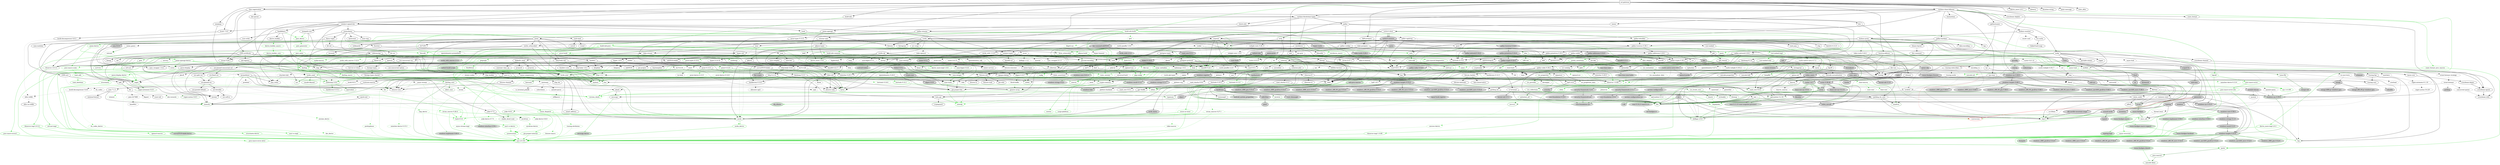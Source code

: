 digraph {
    0 [ label = "cat-gateway" shape = box]
    1 [ label = "anyhow" color = darkgreen]
    2 [ label = "base64 0.22.1" color = darkgreen]
    3 [ label = "bb8" ]
    4 [ label = "bb8-postgres" ]
    5 [ label = "bech32 0.11.0" ]
    6 [ label = "blake2b_simd" ]
    7 [ label = "build-info" ]
    8 [ label = "build-info-build" color = green3]
    9 [ label = "bytes" color = darkgreen]
    10 [ label = "c509-certificate" ]
    11 [ label = "cardano-blockchain-types" ]
    12 [ label = "cardano-chain-follower" ]
    13 [ label = "catalyst-signed-doc" ]
    14 [ label = "catalyst-types" ]
    15 [ label = "chrono" color = darkgreen]
    16 [ label = "clap" ]
    17 [ label = "const_format" ]
    18 [ label = "cpu-time" ]
    19 [ label = "crossbeam-skiplist" ]
    20 [ label = "darling" color = darkgreen]
    21 [ label = "dashmap 6.1.0" ]
    22 [ label = "derive_more 2.0.1" ]
    23 [ label = "dotenvy" ]
    24 [ label = "duration-string" ]
    25 [ label = "ed25519-dalek" ]
    26 [ label = "futures" ]
    27 [ label = "gethostname" ]
    28 [ label = "handlebars" ]
    29 [ label = "hex" ]
    30 [ label = "local-ip-address" ]
    31 [ label = "memory-stats" ]
    32 [ label = "mime" color = darkgreen]
    33 [ label = "minicbor 0.25.1" ]
    34 [ label = "minijinja" ]
    35 [ label = "moka" ]
    36 [ label = "num-bigint 0.4.6" color = darkgreen]
    37 [ label = "num-traits" color = darkgreen]
    38 [ label = "openssl" ]
    39 [ label = "orx-iterable" ]
    40 [ label = "pallas" ]
    41 [ label = "pallas-traverse 0.30.1" ]
    42 [ label = "panic-message" ]
    43 [ label = "poem" ]
    44 [ label = "poem-openapi" ]
    45 [ label = "poem-openapi-derive" color = green3]
    46 [ label = "prometheus" ]
    47 [ label = "rand 0.8.5" ]
    48 [ label = "rayon" ]
    49 [ label = "rbac-registration" ]
    50 [ label = "regex" color = darkgreen]
    51 [ label = "rust-embed" ]
    52 [ label = "scylla" ]
    53 [ label = "serde" color = darkgreen]
    54 [ label = "serde_json" color = darkgreen]
    55 [ label = "stats_alloc" ]
    56 [ label = "strum 0.26.3" ]
    57 [ label = "strum_macros 0.26.4" color = green3]
    58 [ label = "thiserror 1.0.69" color = darkgreen]
    59 [ label = "tokio" ]
    60 [ label = "tokio-postgres" ]
    61 [ label = "tracing" ]
    62 [ label = "tracing-subscriber" ]
    63 [ label = "ulid" ]
    64 [ label = "url" color = darkgreen]
    65 [ label = "uuid" ]
    66 [ label = "x509-cert" ]
    67 [ label = "async-trait" color = green3]
    68 [ label = "futures-util" ]
    69 [ label = "parking_lot" ]
    70 [ label = "arrayref" ]
    71 [ label = "arrayvec" ]
    72 [ label = "constant_time_eq" ]
    73 [ label = "bincode" color = darkgreen]
    74 [ label = "build-info-common" color = darkgreen]
    75 [ label = "build-info-proc" color = green3]
    76 [ label = "cargo_metadata" color = green3]
    77 [ label = "git2" color = green3, style = dashed]
    78 [ label = "glob" color = darkgreen]
    79 [ label = "pretty_assertions" color = green3]
    80 [ label = "rustc_version" color = green3]
    81 [ label = "zstd" color = darkgreen]
    82 [ label = "asn1-rs" ]
    83 [ label = "bimap" ]
    84 [ label = "oid" ]
    85 [ label = "oid-registry" ]
    86 [ label = "once_cell" color = darkgreen]
    87 [ label = "thiserror 2.0.12" color = darkgreen]
    88 [ label = "cbork-utils" ]
    89 [ label = "dirs" ]
    90 [ label = "ouroboros" ]
    91 [ label = "crossbeam-channel" ]
    92 [ label = "crossbeam-epoch" ]
    93 [ label = "hickory-resolver" ]
    94 [ label = "http 1.3.1" color = darkgreen]
    95 [ label = "humantime" ]
    96 [ label = "logcall" color = green3]
    97 [ label = "memx" ]
    98 [ label = "mithril-client" ]
    99 [ label = "pallas-crypto 0.30.1" ]
    100 [ label = "pallas-hardano" ]
    101 [ label = "tar" ]
    102 [ label = "tracing-log" ]
    103 [ label = "ureq" ]
    104 [ label = "brotli 7.0.0" ]
    105 [ label = "coset" ]
    106 [ label = "ed25519-bip32" ]
    107 [ label = "jsonpath-rust" ]
    108 [ label = "jsonschema" ]
    109 [ label = "base64-url" ]
    110 [ label = "displaydoc" color = green3]
    111 [ label = "fluent-uri" ]
    112 [ label = "fmmap" ]
    113 [ label = "orx-concurrent-vec" ]
    114 [ label = "strum 0.27.1" ]
    115 [ label = "android-tzdata" color = darkgreen, style = "dashed,filled", fillcolor = lightgrey]
    116 [ label = "iana-time-zone" color = darkgreen, style = "dashed,filled", fillcolor = lightgrey]
    117 [ label = "js-sys" color = darkgreen, style = filled, fillcolor = lightgrey]
    118 [ label = "wasm-bindgen" color = darkgreen, style = filled, fillcolor = lightgrey]
    119 [ label = "windows-link" color = darkgreen, style = filled, fillcolor = lightgrey]
    120 [ label = "clap_builder" ]
    121 [ label = "clap_derive" color = green3, style = dashed]
    122 [ label = "const_format_proc_macros" color = green3]
    123 [ label = "libc" color = darkgreen]
    124 [ label = "winapi" style = filled, fillcolor = lightgrey]
    125 [ label = "crossbeam-utils" ]
    126 [ label = "darling_core" color = darkgreen]
    127 [ label = "darling_macro" color = green3]
    128 [ label = "cfg-if" color = darkgreen]
    129 [ label = "hashbrown 0.14.5" ]
    130 [ label = "lock_api" ]
    131 [ label = "parking_lot_core" ]
    132 [ label = "derive_more-impl 2.0.1" color = green3]
    133 [ label = "curve25519-dalek" ]
    134 [ label = "ed25519" ]
    135 [ label = "rand_core 0.6.4" color = darkgreen]
    136 [ label = "sha2" color = darkgreen]
    137 [ label = "subtle" color = darkgreen]
    138 [ label = "zeroize" ]
    139 [ label = "futures-channel" ]
    140 [ label = "futures-core" ]
    141 [ label = "futures-executor" style = dashed]
    142 [ label = "futures-io" ]
    143 [ label = "futures-sink" ]
    144 [ label = "futures-task" ]
    145 [ label = "rustix 0.38.44" style = filled, fillcolor = lightgrey]
    146 [ label = "windows-targets 0.52.6" color = darkgreen, style = filled, fillcolor = lightgrey]
    147 [ label = "derive_builder" ]
    148 [ label = "log" color = darkgreen]
    149 [ label = "num-order" ]
    150 [ label = "pest" color = darkgreen]
    151 [ label = "pest_derive" color = green3]
    152 [ label = "neli" style = filled, fillcolor = lightgrey]
    153 [ label = "windows-sys 0.59.0" color = darkgreen, style = filled, fillcolor = lightgrey]
    154 [ label = "windows-sys 0.52.0" style = filled, fillcolor = lightgrey]
    155 [ label = "half 2.6.0" ]
    156 [ label = "minicbor-derive 0.15.3" color = green3, style = dashed]
    157 [ label = "async-lock" style = dashed]
    158 [ label = "event-listener" style = dashed]
    159 [ label = "loom" style = filled, fillcolor = lightgrey]
    160 [ label = "portable-atomic" ]
    161 [ label = "smallvec" color = darkgreen]
    162 [ label = "tagptr" ]
    163 [ label = "num-integer" color = darkgreen]
    164 [ label = "autocfg" color = green3]
    165 [ label = "bitflags 2.9.0" color = darkgreen]
    166 [ label = "foreign-types" ]
    167 [ label = "openssl-macros" color = green3]
    168 [ label = "openssl-sys" ]
    169 [ label = "orx-self-or" ]
    170 [ label = "pallas-addresses 0.30.1" ]
    171 [ label = "pallas-codec 0.30.1" ]
    172 [ label = "pallas-configs" ]
    173 [ label = "pallas-network 0.30.1" ]
    174 [ label = "pallas-primitives 0.30.1" ]
    175 [ label = "pallas-txbuilder" ]
    176 [ label = "pallas-utxorpc" ]
    177 [ label = "itertools 0.13.0" ]
    178 [ label = "paste" color = green3]
    179 [ label = "async-compression" style = dashed]
    180 [ label = "cookie" style = dashed]
    181 [ label = "headers" ]
    182 [ label = "http-body-util" ]
    183 [ label = "hyper 1.6.0" ]
    184 [ label = "hyper-util" ]
    185 [ label = "mime_guess" style = dashed]
    186 [ label = "multer" style = dashed]
    187 [ label = "nix" style = filled, fillcolor = lightgrey]
    188 [ label = "opentelemetry 0.27.1" style = dashed]
    189 [ label = "opentelemetry-prometheus" style = dashed]
    190 [ label = "percent-encoding" color = darkgreen]
    191 [ label = "pin-project-lite" ]
    192 [ label = "poem-derive" color = green3]
    193 [ label = "quick-xml" ]
    194 [ label = "rfc7239" ]
    195 [ label = "serde_urlencoded" ]
    196 [ label = "serde_yaml" color = darkgreen]
    197 [ label = "sync_wrapper 1.0.2" ]
    198 [ label = "tempfile" color = darkgreen]
    199 [ label = "time" style = dashed]
    200 [ label = "tokio-stream" ]
    201 [ label = "tokio-util" ]
    202 [ label = "wildmatch" ]
    203 [ label = "derive_more 1.0.0" color = darkgreen]
    204 [ label = "indexmap 2.9.0" color = darkgreen]
    205 [ label = "proc-macro-crate" color = green3]
    206 [ label = "proc-macro2" color = darkgreen]
    207 [ label = "quote" color = darkgreen]
    208 [ label = "syn 2.0.101" color = darkgreen]
    209 [ label = "fnv" color = darkgreen]
    210 [ label = "lazy_static" ]
    211 [ label = "memchr" color = darkgreen]
    212 [ label = "protobuf" style = dashed]
    213 [ label = "rand_chacha 0.3.1" ]
    214 [ label = "either" color = darkgreen]
    215 [ label = "rayon-core" ]
    216 [ label = "der-parser" ]
    217 [ label = "aho-corasick" color = darkgreen, style = dashed]
    218 [ label = "regex-automata 0.4.9" color = darkgreen]
    219 [ label = "regex-syntax 0.8.5" color = darkgreen]
    220 [ label = "rust-embed-impl" color = green3]
    221 [ label = "rust-embed-utils" color = darkgreen]
    222 [ label = "walkdir" color = darkgreen]
    223 [ label = "arc-swap" ]
    224 [ label = "byteorder" ]
    225 [ label = "dashmap 5.5.3" ]
    226 [ label = "histogram" ]
    227 [ label = "lz4_flex" ]
    228 [ label = "rand_pcg" ]
    229 [ label = "scylla-cql" ]
    230 [ label = "scylla-macros" color = green3]
    231 [ label = "snap" ]
    232 [ label = "socket2" ]
    233 [ label = "tokio-openssl" style = dashed]
    234 [ label = "serde_derive" color = green3]
    235 [ label = "itoa" color = darkgreen]
    236 [ label = "ryu" color = darkgreen]
    237 [ label = "heck 0.5.0" color = green3]
    238 [ label = "rustversion" color = red]
    239 [ label = "thiserror-impl 1.0.69" color = green3]
    240 [ label = "backtrace" style = filled, fillcolor = lightgrey]
    241 [ label = "mio" style = dashed]
    242 [ label = "signal-hook-registry" style = "dashed,filled", fillcolor = lightgrey]
    243 [ label = "tokio-macros" color = green3, style = dashed]
    244 [ label = "fallible-iterator" ]
    245 [ label = "phf" ]
    246 [ label = "postgres-protocol" ]
    247 [ label = "postgres-types" ]
    248 [ label = "rand 0.9.1" ]
    249 [ label = "whoami" ]
    250 [ label = "tracing-attributes" color = green3, style = dashed]
    251 [ label = "tracing-core" ]
    252 [ label = "matchers" style = dashed]
    253 [ label = "nu-ansi-term" style = dashed]
    254 [ label = "sharded-slab" style = dashed]
    255 [ label = "thread_local" style = dashed]
    256 [ label = "tracing-serde" style = dashed]
    257 [ label = "web-time" style = filled, fillcolor = lightgrey]
    258 [ label = "form_urlencoded" color = darkgreen]
    259 [ label = "idna" color = darkgreen]
    260 [ label = "getrandom 0.3.2" color = darkgreen, style = dashed]
    261 [ label = "const-oid" ]
    262 [ label = "der" ]
    263 [ label = "spki" ]
    264 [ label = "tls_codec" style = dashed]
    265 [ label = "futures-macro" color = green3, style = dashed]
    266 [ label = "pin-utils" ]
    267 [ label = "slab" style = dashed]
    268 [ label = "semver" color = darkgreen]
    269 [ label = "proc-macro-error2" color = green3]
    270 [ label = "camino" color = green3]
    271 [ label = "cargo-platform" color = green3]
    272 [ label = "libgit2-sys" color = green3, style = dashed]
    273 [ label = "diff" color = green3]
    274 [ label = "yansi" color = green3]
    275 [ label = "zstd-safe" color = darkgreen]
    276 [ label = "asn1-rs-derive" color = green3]
    277 [ label = "asn1-rs-impl" color = green3]
    278 [ label = "nom 7.1.3" ]
    279 [ label = "rusticata-macros" ]
    280 [ label = "thiserror-impl 2.0.12" color = green3]
    281 [ label = "dirs-sys" ]
    282 [ label = "aliasable" ]
    283 [ label = "ouroboros_macro" color = green3]
    284 [ label = "static_assertions" ]
    285 [ label = "hickory-proto" ]
    286 [ label = "ipconfig" style = "dashed,filled", fillcolor = lightgrey]
    287 [ label = "lru-cache" ]
    288 [ label = "resolv-conf" style = dashed]
    289 [ label = "rustls 0.21.12" style = dashed]
    290 [ label = "tokio-rustls 0.24.1" style = dashed]
    291 [ label = "proc-macro-error" color = green3]
    292 [ label = "cpufeatures" color = darkgreen, style = filled, fillcolor = lightgrey]
    293 [ label = "async-recursion" color = green3]
    294 [ label = "flate2" style = dashed]
    295 [ label = "flume" style = dashed]
    296 [ label = "getrandom 0.2.16" color = darkgreen]
    297 [ label = "mithril-common" style = filled, fillcolor = lightgrey]
    298 [ label = "reqwest" ]
    299 [ label = "slog" ]
    300 [ label = "cryptoxide" ]
    301 [ label = "binary-layout" ]
    302 [ label = "tap" ]
    303 [ label = "filetime" ]
    304 [ label = "xattr" style = "dashed,filled", fillcolor = lightgrey]
    305 [ label = "rustls 0.23.27" style = dashed]
    306 [ label = "rustls-native-certs 0.7.3" style = dashed]
    307 [ label = "rustls-pki-types" style = dashed]
    308 [ label = "webpki-roots 0.26.11" style = dashed]
    309 [ label = "alloc-no-stdlib" ]
    310 [ label = "alloc-stdlib" style = dashed]
    311 [ label = "brotli-decompressor 4.0.3" ]
    312 [ label = "ciborium" ]
    313 [ label = "ciborium-io" ]
    314 [ label = "ahash" ]
    315 [ label = "bytecount" ]
    316 [ label = "email_address" ]
    317 [ label = "fancy-regex" ]
    318 [ label = "fraction" ]
    319 [ label = "num-cmp" ]
    320 [ label = "referencing" ]
    321 [ label = "uuid-simd" ]
    322 [ label = "borrow-or-share" ]
    323 [ label = "ref-cast" ]
    324 [ label = "enum_dispatch" color = green3]
    325 [ label = "fs4" style = dashed]
    326 [ label = "memmap2" ]
    327 [ label = "parse-display" ]
    328 [ label = "orx-concurrent-option" ]
    329 [ label = "orx-fixed-vec" ]
    330 [ label = "orx-pinned-concurrent-col" ]
    331 [ label = "orx-pinned-vec" ]
    332 [ label = "orx-pseudo-default" ]
    333 [ label = "orx-split-vec" ]
    334 [ label = "strum_macros 0.27.1" color = green3, style = dashed]
    335 [ label = "android_system_properties" color = darkgreen, style = "dashed,filled", fillcolor = lightgrey]
    336 [ label = "core-foundation-sys" color = darkgreen, style = "dashed,filled", fillcolor = lightgrey]
    337 [ label = "iana-time-zone-haiku" color = darkgreen, style = "dashed,filled", fillcolor = lightgrey]
    338 [ label = "windows-core 0.61.0" color = darkgreen, style = "dashed,filled", fillcolor = lightgrey]
    339 [ label = "wasm-bindgen-macro" color = green3, style = filled, fillcolor = lightgrey]
    340 [ label = "anstream" style = dashed]
    341 [ label = "anstyle" ]
    342 [ label = "clap_lex" ]
    343 [ label = "strsim" color = darkgreen, style = dashed]
    344 [ label = "unicode-xid" color = green3]
    345 [ label = "winapi-i686-pc-windows-gnu" style = filled, fillcolor = lightgrey]
    346 [ label = "winapi-x86_64-pc-windows-gnu" style = filled, fillcolor = lightgrey]
    347 [ label = "ident_case" color = darkgreen]
    348 [ label = "allocator-api2" style = dashed]
    349 [ label = "scopeguard" ]
    350 [ label = "redox_syscall" style = filled, fillcolor = lightgrey]
    351 [ label = "curve25519-dalek-derive" color = green3, style = filled, fillcolor = lightgrey]
    352 [ label = "digest 0.10.7" color = darkgreen]
    353 [ label = "fiat-crypto" style = filled, fillcolor = lightgrey]
    354 [ label = "pkcs8" style = dashed]
    355 [ label = "signature" ]
    356 [ label = "zeroize_derive" color = green3, style = dashed]
    357 [ label = "errno" color = darkgreen, style = filled, fillcolor = lightgrey]
    358 [ label = "linux-raw-sys 0.4.15" style = filled, fillcolor = lightgrey]
    359 [ label = "windows_aarch64_gnullvm 0.52.6" color = darkgreen, style = filled, fillcolor = lightgrey]
    360 [ label = "windows_aarch64_msvc 0.52.6" color = darkgreen, style = filled, fillcolor = lightgrey]
    361 [ label = "windows_i686_gnu 0.52.6" color = darkgreen, style = filled, fillcolor = lightgrey]
    362 [ label = "windows_i686_gnullvm 0.52.6" color = darkgreen, style = filled, fillcolor = lightgrey]
    363 [ label = "windows_i686_msvc 0.52.6" color = darkgreen, style = filled, fillcolor = lightgrey]
    364 [ label = "windows_x86_64_gnu 0.52.6" color = darkgreen, style = filled, fillcolor = lightgrey]
    365 [ label = "windows_x86_64_gnullvm 0.52.6" color = darkgreen, style = filled, fillcolor = lightgrey]
    366 [ label = "windows_x86_64_msvc 0.52.6" color = darkgreen, style = filled, fillcolor = lightgrey]
    367 [ label = "derive_builder_macro" color = green3]
    368 [ label = "num-modular" ]
    369 [ label = "ucd-trie" color = darkgreen]
    370 [ label = "pest_generator" color = green3]
    371 [ label = "neli-proc-macros" color = green3, style = filled, fillcolor = lightgrey]
    372 [ label = "crunchy" style = filled, fillcolor = lightgrey]
    373 [ label = "event-listener-strategy" style = dashed]
    374 [ label = "concurrent-queue" style = dashed]
    375 [ label = "parking" style = "dashed,filled", fillcolor = lightgrey]
    376 [ label = "generator" style = filled, fillcolor = lightgrey]
    377 [ label = "scoped-tls" style = filled, fillcolor = lightgrey]
    378 [ label = "foreign-types-shared" ]
    379 [ label = "cc" color = green3]
    380 [ label = "openssl-src" color = green3, style = dashed]
    381 [ label = "pkg-config" color = green3]
    382 [ label = "vcpkg" color = green3]
    383 [ label = "base58" ]
    384 [ label = "bech32 0.9.1" ]
    385 [ label = "crc" ]
    386 [ label = "minicbor 0.20.0" ]
    387 [ label = "num-rational" ]
    388 [ label = "serde_with 3.12.0" ]
    389 [ label = "criterion" ]
    390 [ label = "pallas-wallet" ]
    391 [ label = "pallas-applying" ]
    392 [ label = "prost-types 0.13.5" ]
    393 [ label = "utxorpc-spec" ]
    394 [ label = "brotli 8.0.1" style = dashed]
    395 [ label = "aes-gcm" style = dashed]
    396 [ label = "hkdf" style = dashed]
    397 [ label = "hmac" ]
    398 [ label = "version_check" color = green3]
    399 [ label = "base64 0.21.7" ]
    400 [ label = "headers-core" ]
    401 [ label = "httpdate" ]
    402 [ label = "sha1" ]
    403 [ label = "http-body 1.0.1" ]
    404 [ label = "h2 0.4.10" style = dashed]
    405 [ label = "httparse" style = dashed]
    406 [ label = "want" style = dashed]
    407 [ label = "tower-service" ]
    408 [ label = "unicase" color = darkgreen, style = dashed]
    409 [ label = "encoding_rs" style = dashed]
    410 [ label = "spin" style = dashed]
    411 [ label = "cfg_aliases" color = green3, style = filled, fillcolor = lightgrey]
    412 [ label = "opentelemetry 0.24.0" style = dashed]
    413 [ label = "opentelemetry_sdk" style = dashed]
    414 [ label = "uncased" ]
    415 [ label = "unsafe-libyaml" color = darkgreen]
    416 [ label = "fastrand" color = darkgreen]
    417 [ label = "rustix 1.0.7" color = darkgreen, style = filled, fillcolor = lightgrey]
    418 [ label = "deranged" style = dashed]
    419 [ label = "num-conv" color = darkgreen, style = dashed]
    420 [ label = "powerfmt" style = dashed]
    421 [ label = "time-core" color = darkgreen, style = dashed]
    422 [ label = "time-macros" color = green3, style = dashed]
    423 [ label = "derive_more-impl 1.0.0" color = green3]
    424 [ label = "equivalent" color = darkgreen]
    425 [ label = "hashbrown 0.15.3" color = darkgreen]
    426 [ label = "toml_edit" color = green3]
    427 [ label = "unicode-ident" color = darkgreen]
    428 [ label = "ppv-lite86" ]
    429 [ label = "crossbeam-deque" ]
    430 [ label = "same-file" color = darkgreen]
    431 [ label = "winapi-util" color = darkgreen, style = filled, fillcolor = lightgrey]
    432 [ label = "twox-hash" style = dashed]
    433 [ label = "bigdecimal" style = dashed]
    434 [ label = "num-bigint 0.3.3" style = dashed]
    435 [ label = "secrecy" style = dashed]
    436 [ label = "stable_deref_trait" color = darkgreen]
    437 [ label = "yoke 0.7.5" ]
    438 [ label = "addr2line" style = filled, fillcolor = lightgrey]
    439 [ label = "miniz_oxide" ]
    440 [ label = "object" style = filled, fillcolor = lightgrey]
    441 [ label = "rustc-demangle" style = filled, fillcolor = lightgrey]
    442 [ label = "wasi 0.11.0+wasi-snapshot-preview1" color = darkgreen, style = filled, fillcolor = lightgrey]
    443 [ label = "phf_shared" ]
    444 [ label = "md-5" ]
    445 [ label = "stringprep" ]
    446 [ label = "rand_chacha 0.9.0" style = dashed]
    447 [ label = "rand_core 0.9.3" ]
    448 [ label = "wasite" style = filled, fillcolor = lightgrey]
    449 [ label = "web-sys" style = filled, fillcolor = lightgrey]
    450 [ label = "valuable" style = "dashed,filled", fillcolor = lightgrey]
    451 [ label = "regex-automata 0.1.10" style = dashed]
    452 [ label = "overload" style = dashed]
    453 [ label = "idna_adapter" color = darkgreen]
    454 [ label = "utf8_iter" color = darkgreen]
    455 [ label = "r-efi" color = darkgreen, style = "dashed,filled", fillcolor = lightgrey]
    456 [ label = "wasi 0.14.2+wasi-0.2.4" color = darkgreen, style = "dashed,filled", fillcolor = lightgrey]
    457 [ label = "der_derive" color = green3, style = dashed]
    458 [ label = "flagset" style = dashed]
    459 [ label = "pem-rfc7468" style = dashed]
    460 [ label = "base64ct" style = dashed]
    461 [ label = "tls_codec_derive" color = green3, style = dashed]
    462 [ label = "proc-macro-error-attr2" color = green3]
    463 [ label = "libz-sys" color = green3, style = dashed]
    464 [ label = "zstd-sys" color = darkgreen]
    465 [ label = "synstructure" color = green3]
    466 [ label = "minimal-lexical" ]
    467 [ label = "option-ext" ]
    468 [ label = "redox_users" style = filled, fillcolor = lightgrey]
    469 [ label = "windows-sys 0.48.0" style = filled, fillcolor = lightgrey]
    470 [ label = "heck 0.4.1" color = green3]
    471 [ label = "proc-macro2-diagnostics" color = green3]
    472 [ label = "data-encoding" ]
    473 [ label = "enum-as-inner" color = green3]
    474 [ label = "ipnet" ]
    475 [ label = "rustls-pemfile 1.0.4" style = dashed]
    476 [ label = "tinyvec" ]
    477 [ label = "widestring" style = "dashed,filled", fillcolor = lightgrey]
    478 [ label = "winreg" style = "dashed,filled", fillcolor = lightgrey]
    479 [ label = "linked-hash-map" ]
    480 [ label = "ring" style = dashed]
    481 [ label = "rustls-webpki 0.101.7" style = dashed]
    482 [ label = "sct" style = dashed]
    483 [ label = "proc-macro-error-attr" color = green3]
    484 [ label = "syn 1.0.109" color = green3]
    485 [ label = "crc32fast" style = dashed]
    486 [ label = "nanorand" style = dashed]
    487 [ label = "blake2 0.10.6" style = filled, fillcolor = lightgrey]
    488 [ label = "ckb-merkle-mountain-range" style = filled, fillcolor = lightgrey]
    489 [ label = "fixed" style = filled, fillcolor = lightgrey]
    490 [ label = "kes-summed-ed25519" style = filled, fillcolor = lightgrey]
    491 [ label = "mithril-build-script" color = green3, style = filled, fillcolor = lightgrey]
    492 [ label = "mithril-stm" style = filled, fillcolor = lightgrey]
    493 [ label = "nom 8.0.0" style = filled, fillcolor = lightgrey]
    494 [ label = "pallas-addresses 0.32.0" style = "dashed,filled", fillcolor = lightgrey]
    495 [ label = "pallas-codec 0.32.0" style = "dashed,filled", fillcolor = lightgrey]
    496 [ label = "pallas-network 0.32.0" style = "dashed,filled", fillcolor = lightgrey]
    497 [ label = "pallas-primitives 0.32.0" style = "dashed,filled", fillcolor = lightgrey]
    498 [ label = "pallas-traverse 0.32.0" style = "dashed,filled", fillcolor = lightgrey]
    499 [ label = "serde_bytes" style = filled, fillcolor = lightgrey]
    500 [ label = "typetag" style = filled, fillcolor = lightgrey]
    501 [ label = "hyper-rustls" style = "dashed,filled", fillcolor = lightgrey]
    502 [ label = "quinn" style = "dashed,filled", fillcolor = lightgrey]
    503 [ label = "rustls-native-certs 0.8.1" style = "dashed,filled", fillcolor = lightgrey]
    504 [ label = "rustls-pemfile 2.2.0" style = dashed]
    505 [ label = "system-configuration" style = "dashed,filled", fillcolor = lightgrey]
    506 [ label = "tokio-rustls 0.26.2" style = "dashed,filled", fillcolor = lightgrey]
    507 [ label = "tower 0.5.2" style = filled, fillcolor = lightgrey]
    508 [ label = "wasm-bindgen-futures" style = filled, fillcolor = lightgrey]
    509 [ label = "wasm-streams" style = "dashed,filled", fillcolor = lightgrey]
    510 [ label = "windows-registry" style = filled, fillcolor = lightgrey]
    511 [ label = "doc-comment" ]
    512 [ label = "libredox" style = filled, fillcolor = lightgrey]
    513 [ label = "rustls-webpki 0.103.2" style = dashed]
    514 [ label = "openssl-probe" style = "dashed,filled", fillcolor = lightgrey]
    515 [ label = "schannel" style = "dashed,filled", fillcolor = lightgrey]
    516 [ label = "security-framework 2.11.1" style = "dashed,filled", fillcolor = lightgrey]
    517 [ label = "webpki-roots 1.0.0" style = dashed]
    518 [ label = "ciborium-ll" ]
    519 [ label = "zerocopy" ]
    520 [ label = "bit-set" ]
    521 [ label = "num" ]
    522 [ label = "outref" ]
    523 [ label = "vsimd" ]
    524 [ label = "ref-cast-impl" color = green3]
    525 [ label = "parse-display-derive" color = green3]
    526 [ label = "windows-implement 0.60.0" color = green3, style = "dashed,filled", fillcolor = lightgrey]
    527 [ label = "windows-interface 0.59.1" color = green3, style = "dashed,filled", fillcolor = lightgrey]
    528 [ label = "windows-result 0.3.2" color = darkgreen, style = filled, fillcolor = lightgrey]
    529 [ label = "windows-strings 0.4.0" color = darkgreen, style = "dashed,filled", fillcolor = lightgrey]
    530 [ label = "wasm-bindgen-macro-support" color = green3, style = filled, fillcolor = lightgrey]
    531 [ label = "anstyle-parse" style = dashed]
    532 [ label = "anstyle-query" style = dashed]
    533 [ label = "anstyle-wincon" style = "dashed,filled", fillcolor = lightgrey]
    534 [ label = "colorchoice" style = dashed]
    535 [ label = "is_terminal_polyfill" style = dashed]
    536 [ label = "utf8parse" style = dashed]
    537 [ label = "block-buffer" color = darkgreen, style = dashed]
    538 [ label = "crypto-common" color = darkgreen]
    539 [ label = "derive_builder_core" color = green3]
    540 [ label = "pest_meta" color = green3]
    541 [ label = "windows" style = filled, fillcolor = lightgrey]
    542 [ label = "jobserver" color = green3, style = dashed]
    543 [ label = "shlex" color = green3]
    544 [ label = "crc-catalog" ]
    545 [ label = "half 1.8.3" style = dashed]
    546 [ label = "minicbor-derive 0.13.0" color = green3, style = dashed]
    547 [ label = "indexmap 1.9.3" style = dashed]
    548 [ label = "serde_with_macros 3.12.0" color = green3, style = dashed]
    549 [ label = "anes" ]
    550 [ label = "cast" ]
    551 [ label = "criterion-plot" ]
    552 [ label = "is-terminal" ]
    553 [ label = "itertools 0.10.5" ]
    554 [ label = "oorandom" ]
    555 [ label = "plotters" style = dashed]
    556 [ label = "tinytemplate" ]
    557 [ label = "bip39" ]
    558 [ label = "prost 0.13.5" ]
    559 [ label = "pbjson" ]
    560 [ label = "pbjson-types" ]
    561 [ label = "prost 0.12.6" color = darkgreen]
    562 [ label = "tonic" ]
    563 [ label = "brotli-decompressor 5.0.0" style = dashed]
    564 [ label = "aead" style = dashed]
    565 [ label = "aes" style = dashed]
    566 [ label = "cipher" style = dashed]
    567 [ label = "ctr" style = dashed]
    568 [ label = "ghash" style = dashed]
    569 [ label = "atomic-waker" style = dashed]
    570 [ label = "try-lock" style = dashed]
    571 [ label = "linux-raw-sys 0.9.4" color = darkgreen, style = filled, fillcolor = lightgrey]
    572 [ label = "toml_datetime" color = green3]
    573 [ label = "winnow" color = green3, style = dashed]
    574 [ label = "libm" style = dashed]
    575 [ label = "yoke-derive 0.7.5" color = green3, style = dashed]
    576 [ label = "zerofrom" color = darkgreen]
    577 [ label = "gimli" style = filled, fillcolor = lightgrey]
    578 [ label = "adler2" ]
    579 [ label = "siphasher" ]
    580 [ label = "unicode-bidi" ]
    581 [ label = "unicode-normalization" ]
    582 [ label = "unicode-properties" ]
    583 [ label = "regex-syntax 0.6.29" style = dashed]
    584 [ label = "icu_normalizer" color = darkgreen]
    585 [ label = "icu_properties" color = darkgreen]
    586 [ label = "wit-bindgen-rt" color = darkgreen, style = "dashed,filled", fillcolor = lightgrey]
    587 [ label = "windows-targets 0.48.5" style = filled, fillcolor = lightgrey]
    588 [ label = "tinyvec_macros" style = dashed]
    589 [ label = "untrusted" style = dashed]
    590 [ label = "az" style = filled, fillcolor = lightgrey]
    591 [ label = "bytemuck" style = filled, fillcolor = lightgrey]
    592 [ label = "typenum" color = darkgreen]
    593 [ label = "blake2 0.9.2" style = filled, fillcolor = lightgrey]
    594 [ label = "rand_core 0.5.1" style = filled, fillcolor = lightgrey]
    595 [ label = "serde_with 2.3.3" style = "dashed,filled", fillcolor = lightgrey]
    596 [ label = "blst" style = filled, fillcolor = lightgrey]
    597 [ label = "pallas-crypto 0.32.0" style = "dashed,filled", fillcolor = lightgrey]
    598 [ label = "erased-serde" style = filled, fillcolor = lightgrey]
    599 [ label = "inventory" style = filled, fillcolor = lightgrey]
    600 [ label = "typetag-impl" color = green3, style = filled, fillcolor = lightgrey]
    601 [ label = "quinn-proto" style = "dashed,filled", fillcolor = lightgrey]
    602 [ label = "quinn-udp" style = "dashed,filled", fillcolor = lightgrey]
    603 [ label = "rustc-hash" style = "dashed,filled", fillcolor = lightgrey]
    604 [ label = "security-framework 3.2.0" style = "dashed,filled", fillcolor = lightgrey]
    605 [ label = "core-foundation 0.9.4" style = "dashed,filled", fillcolor = lightgrey]
    606 [ label = "system-configuration-sys" style = "dashed,filled", fillcolor = lightgrey]
    607 [ label = "tower-layer" ]
    608 [ label = "windows-strings 0.3.1" style = filled, fillcolor = lightgrey]
    609 [ label = "windows-targets 0.53.0" style = filled, fillcolor = lightgrey]
    610 [ label = "security-framework-sys" style = "dashed,filled", fillcolor = lightgrey]
    611 [ label = "zerocopy-derive" color = green3, style = filled, fillcolor = lightgrey]
    612 [ label = "bit-vec" ]
    613 [ label = "num-complex" ]
    614 [ label = "num-iter" ]
    615 [ label = "structmeta" color = green3]
    616 [ label = "wasm-bindgen-backend" color = green3, style = filled, fillcolor = lightgrey]
    617 [ label = "wasm-bindgen-shared" color = green3, style = filled, fillcolor = lightgrey]
    618 [ label = "generic-array" color = darkgreen]
    619 [ label = "windows-core 0.58.0" style = filled, fillcolor = lightgrey]
    620 [ label = "hashbrown 0.12.3" style = dashed]
    621 [ label = "hermit-abi 0.5.1" style = filled, fillcolor = lightgrey]
    622 [ label = "plotters-backend" style = dashed]
    623 [ label = "plotters-svg" style = dashed]
    624 [ label = "bitcoin_hashes" ]
    625 [ label = "prost-derive 0.13.5" color = green3, style = dashed]
    626 [ label = "pbjson-build" color = green3]
    627 [ label = "prost-build" color = green3]
    628 [ label = "prost-derive 0.12.6" color = green3, style = dashed]
    629 [ label = "async-stream" style = dashed]
    630 [ label = "axum" style = dashed]
    631 [ label = "h2 0.3.26" style = dashed]
    632 [ label = "http 0.2.12" ]
    633 [ label = "http-body 0.4.6" ]
    634 [ label = "hyper 0.14.32" style = dashed]
    635 [ label = "hyper-timeout" style = dashed]
    636 [ label = "pin-project" ]
    637 [ label = "tower 0.4.13" style = dashed]
    638 [ label = "inout" style = dashed]
    639 [ label = "opaque-debug" ]
    640 [ label = "polyval" style = dashed]
    641 [ label = "zerofrom-derive" color = green3, style = dashed]
    642 [ label = "icu_collections" color = darkgreen]
    643 [ label = "icu_normalizer_data" color = darkgreen, style = dashed]
    644 [ label = "icu_provider" color = darkgreen]
    645 [ label = "zerovec" color = darkgreen]
    646 [ label = "icu_locale_core" color = darkgreen]
    647 [ label = "icu_properties_data" color = darkgreen, style = dashed]
    648 [ label = "potential_utf" color = darkgreen]
    649 [ label = "zerotrie" color = darkgreen]
    650 [ label = "windows_aarch64_gnullvm 0.48.5" style = filled, fillcolor = lightgrey]
    651 [ label = "windows_aarch64_msvc 0.48.5" style = filled, fillcolor = lightgrey]
    652 [ label = "windows_i686_gnu 0.48.5" style = filled, fillcolor = lightgrey]
    653 [ label = "windows_i686_msvc 0.48.5" style = filled, fillcolor = lightgrey]
    654 [ label = "windows_x86_64_gnu 0.48.5" style = filled, fillcolor = lightgrey]
    655 [ label = "windows_x86_64_gnullvm 0.48.5" style = filled, fillcolor = lightgrey]
    656 [ label = "windows_x86_64_msvc 0.48.5" style = filled, fillcolor = lightgrey]
    657 [ label = "crypto-mac" style = filled, fillcolor = lightgrey]
    658 [ label = "digest 0.9.0" style = filled, fillcolor = lightgrey]
    659 [ label = "base64 0.13.1" style = "dashed,filled", fillcolor = lightgrey]
    660 [ label = "serde_with_macros 2.3.3" color = green3, style = "dashed,filled", fillcolor = lightgrey]
    661 [ label = "threadpool" style = filled, fillcolor = lightgrey]
    662 [ label = "typeid" style = filled, fillcolor = lightgrey]
    663 [ label = "core-foundation 0.10.0" style = "dashed,filled", fillcolor = lightgrey]
    664 [ label = "windows_aarch64_gnullvm 0.53.0" style = filled, fillcolor = lightgrey]
    665 [ label = "windows_aarch64_msvc 0.53.0" style = filled, fillcolor = lightgrey]
    666 [ label = "windows_i686_gnu 0.53.0" style = filled, fillcolor = lightgrey]
    667 [ label = "windows_i686_gnullvm 0.53.0" style = filled, fillcolor = lightgrey]
    668 [ label = "windows_i686_msvc 0.53.0" style = filled, fillcolor = lightgrey]
    669 [ label = "windows_x86_64_gnu 0.53.0" style = filled, fillcolor = lightgrey]
    670 [ label = "windows_x86_64_gnullvm 0.53.0" style = filled, fillcolor = lightgrey]
    671 [ label = "windows_x86_64_msvc 0.53.0" style = filled, fillcolor = lightgrey]
    672 [ label = "structmeta-derive" color = green3]
    673 [ label = "bumpalo" color = green3, style = filled, fillcolor = lightgrey]
    674 [ label = "windows-implement 0.58.0" color = green3, style = filled, fillcolor = lightgrey]
    675 [ label = "windows-interface 0.58.0" color = green3, style = filled, fillcolor = lightgrey]
    676 [ label = "windows-result 0.2.0" style = filled, fillcolor = lightgrey]
    677 [ label = "windows-strings 0.1.0" style = filled, fillcolor = lightgrey]
    678 [ label = "bitcoin-internals" ]
    679 [ label = "hex-conservative" ]
    680 [ label = "itertools 0.14.0" color = green3, style = dashed]
    681 [ label = "itertools 0.11.0" color = green3]
    682 [ label = "prost-types 0.12.6" color = green3]
    683 [ label = "itertools 0.12.1" color = green3]
    684 [ label = "multimap" color = green3]
    685 [ label = "petgraph" color = green3]
    686 [ label = "prettyplease" color = green3, style = dashed]
    687 [ label = "async-stream-impl" color = green3, style = dashed]
    688 [ label = "axum-core" style = dashed]
    689 [ label = "bitflags 1.3.2" style = dashed]
    690 [ label = "matchit" style = dashed]
    691 [ label = "sync_wrapper 0.1.2" style = dashed]
    692 [ label = "tokio-io-timeout" style = dashed]
    693 [ label = "pin-project-internal" color = green3]
    694 [ label = "universal-hash" style = dashed]
    695 [ label = "yoke 0.8.0" color = darkgreen]
    696 [ label = "tinystr" color = darkgreen]
    697 [ label = "writeable" color = darkgreen]
    698 [ label = "zerovec-derive" color = green3, style = dashed]
    699 [ label = "litemap" color = darkgreen]
    700 [ label = "num_cpus" style = filled, fillcolor = lightgrey]
    701 [ label = "fixedbitset" color = green3]
    702 [ label = "yoke-derive 0.8.0" color = green3, style = dashed]
    703 [ label = "hermit-abi 0.3.9" style = filled, fillcolor = lightgrey]
    0 -> 4 [ ]
    0 -> 7 [ ]
    0 -> 8 [ color = green3]
    0 -> 12 [ ]
    0 -> 13 [ ]
    0 -> 17 [ ]
    0 -> 22 [ ]
    0 -> 23 [ ]
    0 -> 24 [ ]
    0 -> 27 [ ]
    0 -> 28 [ ]
    0 -> 30 [ ]
    0 -> 31 [ ]
    0 -> 34 [ ]
    0 -> 42 [ ]
    0 -> 44 [ ]
    0 -> 49 [ ]
    0 -> 52 [ ]
    0 -> 55 [ ]
    0 -> 63 [ ]
    3 -> 67 [ color = green3]
    3 -> 68 [ ]
    3 -> 59 [ ]
    4 -> 3 [ ]
    4 -> 60 [ ]
    6 -> 70 [ ]
    6 -> 71 [ ]
    6 -> 72 [ ]
    7 -> 75 [ color = green3]
    8 -> 1 [ color = green3]
    8 -> 2 [ color = green3]
    8 -> 73 [ color = green3]
    8 -> 74 [ color = green3]
    8 -> 76 [ color = green3]
    8 -> 77 [ color = green3, style = dotted]
    8 -> 78 [ color = green3]
    8 -> 79 [ color = green3]
    8 -> 80 [ color = green3]
    8 -> 81 [ color = green3]
    10 -> 1 [ ]
    10 -> 83 [ ]
    10 -> 25 [ ]
    10 -> 29 [ ]
    10 -> 33 [ ]
    10 -> 84 [ ]
    10 -> 85 [ ]
    10 -> 50 [ ]
    10 -> 56 [ ]
    10 -> 87 [ ]
    11 -> 14 [ ]
    11 -> 88 [ ]
    11 -> 21 [ ]
    11 -> 89 [ ]
    11 -> 90 [ ]
    11 -> 40 [ ]
    11 -> 56 [ ]
    12 -> 11 [ ]
    12 -> 18 [ ]
    12 -> 19 [ ]
    12 -> 93 [ ]
    12 -> 95 [ ]
    12 -> 96 [ color = green3]
    12 -> 97 [ ]
    12 -> 98 [ ]
    12 -> 35 [ ]
    12 -> 100 [ ]
    12 -> 103 [ ]
    13 -> 1 [ ]
    13 -> 104 [ ]
    13 -> 14 [ ]
    13 -> 16 [ ]
    13 -> 105 [ ]
    13 -> 106 [ ]
    13 -> 26 [ ]
    13 -> 107 [ ]
    13 -> 108 [ ]
    13 -> 56 [ ]
    14 -> 109 [ ]
    14 -> 6 [ ]
    14 -> 15 [ ]
    14 -> 110 [ color = green3]
    14 -> 25 [ ]
    14 -> 111 [ ]
    14 -> 112 [ ]
    14 -> 33 [ ]
    14 -> 113 [ ]
    14 -> 99 [ ]
    14 -> 114 [ ]
    14 -> 87 [ ]
    14 -> 61 [ ]
    14 -> 65 [ ]
    15 -> 115 [ color = darkgreen, arrowType = empty, fillcolor = lightgrey, style = dotted]
    15 -> 116 [ color = darkgreen, arrowType = empty, fillcolor = lightgrey, style = dotted]
    15 -> 37 [ color = darkgreen]
    15 -> 53 [ color = darkgreen, style = dotted]
    16 -> 120 [ ]
    16 -> 121 [ color = green3, style = dotted]
    17 -> 122 [ color = green3]
    18 -> 123 [ arrowType = empty, fillcolor = lightgrey]
    18 -> 124 [ arrowType = empty, fillcolor = lightgrey]
    19 -> 92 [ ]
    20 -> 127 [ color = green3]
    21 -> 129 [ ]
    21 -> 130 [ ]
    21 -> 131 [ ]
    21 -> 48 [ style = dotted]
    22 -> 132 [ color = green3]
    25 -> 133 [ ]
    25 -> 134 [ ]
    25 -> 136 [ ]
    26 -> 141 [ style = dotted]
    27 -> 145 [ arrowType = empty, fillcolor = lightgrey]
    28 -> 147 [ ]
    28 -> 149 [ ]
    28 -> 151 [ color = green3]
    28 -> 54 [ ]
    30 -> 152 [ arrowType = empty, fillcolor = lightgrey]
    30 -> 58 [ ]
    30 -> 153 [ arrowType = empty, fillcolor = lightgrey]
    31 -> 123 [ arrowType = empty, fillcolor = lightgrey]
    31 -> 154 [ arrowType = empty, fillcolor = lightgrey]
    33 -> 155 [ style = dotted]
    33 -> 156 [ color = green3, style = dotted]
    34 -> 53 [ ]
    35 -> 157 [ style = dotted]
    35 -> 91 [ ]
    35 -> 92 [ ]
    35 -> 68 [ style = dotted]
    35 -> 159 [ arrowType = empty, fillcolor = lightgrey]
    35 -> 69 [ ]
    35 -> 160 [ ]
    35 -> 80 [ color = green3, arrowType = empty, fillcolor = lightgrey]
    35 -> 162 [ ]
    35 -> 58 [ ]
    35 -> 65 [ ]
    36 -> 163 [ color = darkgreen]
    37 -> 164 [ color = green3]
    38 -> 166 [ ]
    38 -> 167 [ color = green3]
    38 -> 168 [ ]
    39 -> 169 [ ]
    40 -> 172 [ ]
    40 -> 173 [ ]
    40 -> 175 [ ]
    40 -> 176 [ ]
    41 -> 177 [ ]
    41 -> 170 [ ]
    41 -> 174 [ ]
    41 -> 178 [ color = green3]
    43 -> 179 [ style = dotted]
    43 -> 15 [ style = dotted]
    43 -> 180 [ style = dotted]
    43 -> 181 [ ]
    43 -> 29 [ style = dotted]
    43 -> 182 [ ]
    43 -> 184 [ ]
    43 -> 185 [ style = dotted]
    43 -> 186 [ style = dotted]
    43 -> 187 [ arrowType = empty, fillcolor = lightgrey]
    43 -> 188 [ style = dotted]
    43 -> 189 [ style = dotted]
    43 -> 192 [ color = green3]
    43 -> 193 [ style = dotted]
    43 -> 50 [ ]
    43 -> 194 [ ]
    43 -> 51 [ style = dotted]
    43 -> 54 [ ]
    43 -> 195 [ ]
    43 -> 196 [ style = dotted]
    43 -> 197 [ ]
    43 -> 198 [ style = dotted]
    43 -> 87 [ ]
    43 -> 200 [ style = dotted]
    43 -> 202 [ ]
    44 -> 203 [ ]
    44 -> 43 [ ]
    44 -> 45 [ color = green3]
    44 -> 64 [ style = dotted]
    44 -> 65 [ style = dotted]
    45 -> 20 [ color = green3]
    45 -> 94 [ color = green3]
    45 -> 32 [ color = green3]
    45 -> 205 [ color = green3]
    45 -> 50 [ color = green3]
    45 -> 58 [ color = green3]
    46 -> 209 [ ]
    46 -> 210 [ ]
    46 -> 211 [ ]
    46 -> 69 [ ]
    46 -> 212 [ style = dotted]
    46 -> 58 [ ]
    47 -> 213 [ style = dotted]
    48 -> 214 [ ]
    48 -> 215 [ ]
    49 -> 104 [ ]
    49 -> 10 [ ]
    49 -> 11 [ ]
    49 -> 216 [ ]
    49 -> 66 [ ]
    49 -> 81 [ ]
    50 -> 218 [ color = darkgreen]
    51 -> 220 [ color = green3]
    52 -> 223 [ ]
    52 -> 2 [ style = dotted]
    52 -> 225 [ ]
    52 -> 26 [ ]
    52 -> 226 [ ]
    52 -> 177 [ ]
    52 -> 210 [ ]
    52 -> 47 [ ]
    52 -> 228 [ ]
    52 -> 229 [ ]
    52 -> 196 [ style = dotted]
    52 -> 233 [ style = dotted]
    52 -> 61 [ ]
    52 -> 64 [ style = dotted]
    53 -> 234 [ color = green3, style = dotted]
    53 -> 234 [ color = green3, arrowType = empty, fillcolor = lightgrey]
    54 -> 235 [ color = darkgreen]
    54 -> 211 [ color = darkgreen]
    54 -> 236 [ color = darkgreen]
    54 -> 53 [ color = darkgreen]
    56 -> 57 [ color = green3, style = dotted]
    57 -> 237 [ color = green3]
    57 -> 238 [ color = green3]
    57 -> 208 [ color = green3]
    58 -> 239 [ color = green3]
    59 -> 240 [ arrowType = empty, fillcolor = lightgrey]
    59 -> 9 [ style = dotted]
    59 -> 241 [ style = dotted]
    59 -> 69 [ style = dotted]
    59 -> 191 [ ]
    59 -> 242 [ arrowType = empty, fillcolor = lightgrey, style = dotted]
    59 -> 232 [ arrowType = empty, fillcolor = lightgrey, style = dotted]
    59 -> 243 [ color = green3, style = dotted]
    60 -> 67 [ color = green3]
    60 -> 68 [ ]
    60 -> 190 [ ]
    60 -> 245 [ ]
    60 -> 247 [ ]
    60 -> 201 [ ]
    60 -> 249 [ ]
    61 -> 148 [ style = dotted]
    61 -> 191 [ ]
    61 -> 250 [ color = green3, style = dotted]
    61 -> 251 [ ]
    62 -> 252 [ style = dotted]
    62 -> 253 [ style = dotted]
    62 -> 50 [ style = dotted]
    62 -> 54 [ style = dotted]
    62 -> 254 [ style = dotted]
    62 -> 161 [ style = dotted]
    62 -> 255 [ style = dotted]
    62 -> 199 [ style = dotted]
    62 -> 61 [ style = dotted]
    62 -> 102 [ style = dotted]
    62 -> 256 [ style = dotted]
    63 -> 248 [ style = dotted]
    63 -> 65 [ style = dotted]
    63 -> 257 [ arrowType = empty, fillcolor = lightgrey]
    64 -> 258 [ color = darkgreen]
    64 -> 259 [ color = darkgreen]
    65 -> 260 [ arrowType = empty, fillcolor = lightgrey, style = dotted]
    65 -> 53 [ style = dotted]
    66 -> 263 [ ]
    66 -> 264 [ style = dotted]
    67 -> 208 [ color = green3]
    68 -> 139 [ style = dotted]
    68 -> 142 [ style = dotted]
    68 -> 265 [ color = green3, style = dotted]
    68 -> 144 [ ]
    68 -> 211 [ style = dotted]
    68 -> 191 [ ]
    68 -> 266 [ ]
    68 -> 267 [ style = dotted]
    69 -> 130 [ ]
    69 -> 131 [ ]
    73 -> 53 [ color = darkgreen]
    74 -> 15 [ color = darkgreen]
    74 -> 203 [ color = darkgreen]
    74 -> 268 [ color = darkgreen]
    75 -> 1 [ color = green3]
    75 -> 2 [ color = green3]
    75 -> 73 [ color = green3]
    75 -> 74 [ color = green3]
    75 -> 36 [ color = green3]
    75 -> 269 [ color = green3]
    75 -> 54 [ color = green3]
    75 -> 81 [ color = green3]
    76 -> 270 [ color = green3]
    76 -> 271 [ color = green3]
    76 -> 268 [ color = green3]
    76 -> 54 [ color = green3]
    76 -> 58 [ color = green3]
    77 -> 272 [ color = green3, style = dashed]
    77 -> 64 [ color = green3, style = dashed]
    79 -> 273 [ color = green3]
    79 -> 274 [ color = green3]
    80 -> 268 [ color = green3]
    81 -> 275 [ color = darkgreen]
    82 -> 276 [ color = green3]
    82 -> 277 [ color = green3]
    82 -> 110 [ color = green3]
    82 -> 37 [ ]
    82 -> 279 [ ]
    82 -> 58 [ ]
    85 -> 82 [ ]
    87 -> 280 [ color = green3]
    88 -> 33 [ ]
    89 -> 281 [ ]
    90 -> 282 [ ]
    90 -> 283 [ color = green3]
    90 -> 284 [ ]
    91 -> 125 [ ]
    92 -> 125 [ ]
    93 -> 285 [ ]
    93 -> 286 [ arrowType = empty, fillcolor = lightgrey, style = dotted]
    93 -> 287 [ ]
    93 -> 288 [ style = dotted]
    94 -> 9 [ color = darkgreen]
    94 -> 209 [ color = darkgreen]
    94 -> 235 [ color = darkgreen]
    96 -> 291 [ color = green3]
    96 -> 208 [ color = green3]
    97 -> 292 [ arrowType = empty, fillcolor = lightgrey]
    98 -> 293 [ color = green3]
    98 -> 294 [ style = dotted]
    98 -> 295 [ style = dotted]
    98 -> 26 [ ]
    98 -> 297 [ arrowType = empty, fillcolor = lightgrey]
    98 -> 297 [ arrowType = empty, fillcolor = lightgrey]
    98 -> 298 [ ]
    98 -> 101 [ style = dotted]
    98 -> 65 [ ]
    98 -> 65 [ arrowType = empty, fillcolor = lightgrey]
    98 -> 81 [ style = dotted]
    99 -> 300 [ ]
    99 -> 171 [ ]
    99 -> 135 [ ]
    100 -> 301 [ ]
    100 -> 173 [ ]
    100 -> 41 [ ]
    100 -> 302 [ ]
    101 -> 303 [ ]
    101 -> 304 [ arrowType = empty, fillcolor = lightgrey, style = dotted]
    102 -> 148 [ ]
    102 -> 251 [ ]
    103 -> 2 [ ]
    103 -> 294 [ style = dotted]
    103 -> 305 [ style = dotted]
    103 -> 306 [ style = dotted]
    103 -> 64 [ ]
    103 -> 308 [ style = dotted]
    104 -> 311 [ ]
    105 -> 312 [ ]
    106 -> 300 [ ]
    107 -> 151 [ color = green3]
    107 -> 50 [ ]
    107 -> 54 [ ]
    108 -> 315 [ ]
    108 -> 316 [ ]
    108 -> 317 [ ]
    108 -> 318 [ ]
    108 -> 319 [ ]
    108 -> 320 [ ]
    108 -> 298 [ style = dotted]
    108 -> 321 [ ]
    109 -> 2 [ ]
    110 -> 208 [ color = green3]
    111 -> 322 [ ]
    111 -> 323 [ ]
    111 -> 53 [ style = dotted]
    112 -> 224 [ ]
    112 -> 324 [ color = green3]
    112 -> 325 [ style = dotted]
    112 -> 326 [ ]
    112 -> 327 [ ]
    113 -> 328 [ ]
    113 -> 330 [ ]
    113 -> 53 [ style = dotted]
    114 -> 334 [ color = green3, style = dotted]
    116 -> 335 [ color = darkgreen, arrowType = empty, fillcolor = lightgrey, style = dashed]
    116 -> 336 [ color = darkgreen, arrowType = empty, fillcolor = lightgrey, style = dashed]
    116 -> 337 [ color = darkgreen, arrowType = empty, fillcolor = lightgrey, style = dashed]
    116 -> 338 [ color = darkgreen, arrowType = empty, fillcolor = lightgrey, style = dashed]
    117 -> 118 [ color = darkgreen, arrowType = empty, fillcolor = lightgrey]
    118 -> 128 [ color = darkgreen, arrowType = empty, fillcolor = lightgrey]
    118 -> 86 [ color = darkgreen, arrowType = empty, fillcolor = lightgrey]
    118 -> 238 [ color = green3, arrowType = empty, fillcolor = lightgrey, style = dotted]
    118 -> 339 [ color = green3, arrowType = empty, fillcolor = lightgrey]
    120 -> 340 [ style = dotted]
    120 -> 342 [ ]
    120 -> 343 [ style = dotted]
    121 -> 237 [ color = green3, style = dashed]
    121 -> 208 [ color = green3, style = dashed]
    122 -> 207 [ color = green3]
    122 -> 344 [ color = green3]
    124 -> 345 [ arrowType = empty, fillcolor = lightgrey]
    124 -> 346 [ arrowType = empty, fillcolor = lightgrey]
    126 -> 209 [ color = darkgreen]
    126 -> 347 [ color = darkgreen]
    126 -> 343 [ color = darkgreen, style = dotted]
    126 -> 208 [ color = darkgreen]
    127 -> 126 [ color = green3]
    129 -> 314 [ style = dotted]
    129 -> 348 [ style = dotted]
    130 -> 164 [ color = green3]
    130 -> 349 [ ]
    131 -> 128 [ ]
    131 -> 123 [ arrowType = empty, fillcolor = lightgrey]
    131 -> 350 [ arrowType = empty, fillcolor = lightgrey]
    131 -> 161 [ ]
    131 -> 146 [ arrowType = empty, fillcolor = lightgrey]
    132 -> 208 [ color = green3]
    133 -> 292 [ arrowType = empty, fillcolor = lightgrey]
    133 -> 351 [ color = green3, arrowType = empty, fillcolor = lightgrey]
    133 -> 352 [ style = dotted]
    133 -> 353 [ arrowType = empty, fillcolor = lightgrey]
    133 -> 80 [ color = green3]
    133 -> 138 [ style = dotted]
    134 -> 354 [ style = dotted]
    134 -> 53 [ style = dotted]
    134 -> 355 [ ]
    135 -> 296 [ color = darkgreen, style = dotted]
    136 -> 292 [ color = darkgreen, arrowType = empty, fillcolor = lightgrey]
    136 -> 352 [ color = darkgreen]
    138 -> 356 [ color = green3, style = dotted]
    139 -> 140 [ ]
    139 -> 143 [ style = dotted]
    141 -> 68 [ style = dashed]
    145 -> 165 [ arrowType = empty, fillcolor = lightgrey]
    145 -> 357 [ arrowType = empty, fillcolor = lightgrey, style = dotted]
    145 -> 357 [ arrowType = empty, fillcolor = lightgrey]
    145 -> 357 [ arrowType = empty, fillcolor = lightgrey]
    145 -> 358 [ arrowType = empty, fillcolor = lightgrey]
    145 -> 358 [ arrowType = empty, fillcolor = lightgrey]
    146 -> 359 [ color = darkgreen, arrowType = empty, fillcolor = lightgrey]
    146 -> 360 [ color = darkgreen, arrowType = empty, fillcolor = lightgrey]
    146 -> 361 [ color = darkgreen, arrowType = empty, fillcolor = lightgrey]
    146 -> 362 [ color = darkgreen, arrowType = empty, fillcolor = lightgrey]
    146 -> 363 [ color = darkgreen, arrowType = empty, fillcolor = lightgrey]
    146 -> 364 [ color = darkgreen, arrowType = empty, fillcolor = lightgrey]
    146 -> 365 [ color = darkgreen, arrowType = empty, fillcolor = lightgrey]
    146 -> 366 [ color = darkgreen, arrowType = empty, fillcolor = lightgrey]
    147 -> 367 [ color = green3]
    149 -> 368 [ ]
    150 -> 211 [ color = darkgreen, style = dotted]
    150 -> 87 [ color = darkgreen, style = dotted]
    150 -> 369 [ color = darkgreen]
    151 -> 370 [ color = green3]
    152 -> 224 [ arrowType = empty, fillcolor = lightgrey]
    152 -> 123 [ arrowType = empty, fillcolor = lightgrey]
    152 -> 148 [ arrowType = empty, fillcolor = lightgrey]
    152 -> 371 [ color = green3, arrowType = empty, fillcolor = lightgrey]
    153 -> 146 [ color = darkgreen, arrowType = empty, fillcolor = lightgrey]
    154 -> 146 [ arrowType = empty, fillcolor = lightgrey]
    155 -> 128 [ ]
    155 -> 372 [ arrowType = empty, fillcolor = lightgrey]
    156 -> 208 [ color = green3, style = dashed]
    157 -> 373 [ style = dashed]
    158 -> 374 [ style = dashed]
    158 -> 375 [ arrowType = empty, fillcolor = lightgrey, style = dotted]
    158 -> 191 [ style = dashed]
    159 -> 376 [ arrowType = empty, fillcolor = lightgrey]
    159 -> 377 [ arrowType = empty, fillcolor = lightgrey]
    159 -> 62 [ arrowType = empty, fillcolor = lightgrey]
    163 -> 37 [ color = darkgreen]
    166 -> 378 [ ]
    167 -> 208 [ color = green3]
    168 -> 380 [ color = green3, style = dotted]
    168 -> 381 [ color = green3]
    168 -> 382 [ color = green3]
    170 -> 383 [ ]
    170 -> 384 [ ]
    170 -> 385 [ ]
    170 -> 99 [ ]
    171 -> 29 [ ]
    171 -> 386 [ ]
    171 -> 53 [ ]
    171 -> 58 [ ]
    172 -> 387 [ ]
    172 -> 170 [ ]
    172 -> 174 [ ]
    172 -> 388 [ ]
    173 -> 224 [ ]
    173 -> 177 [ ]
    173 -> 99 [ ]
    173 -> 47 [ ]
    173 -> 59 [ ]
    173 -> 61 [ ]
    174 -> 383 [ ]
    174 -> 384 [ ]
    174 -> 389 [ ]
    174 -> 99 [ ]
    175 -> 41 [ ]
    175 -> 390 [ ]
    176 -> 391 [ ]
    176 -> 392 [ ]
    176 -> 393 [ ]
    177 -> 214 [ ]
    179 -> 394 [ style = dotted]
    179 -> 294 [ style = dotted]
    179 -> 140 [ style = dashed]
    179 -> 59 [ style = dotted]
    180 -> 395 [ style = dotted]
    180 -> 2 [ style = dotted]
    180 -> 396 [ style = dotted]
    180 -> 190 [ style = dotted]
    180 -> 47 [ style = dotted]
    180 -> 136 [ style = dotted]
    180 -> 199 [ style = dashed]
    181 -> 399 [ ]
    181 -> 400 [ ]
    181 -> 401 [ ]
    181 -> 32 [ ]
    181 -> 402 [ ]
    182 -> 140 [ ]
    182 -> 403 [ ]
    182 -> 191 [ ]
    183 -> 68 [ style = dotted]
    183 -> 404 [ style = dotted]
    183 -> 403 [ ]
    183 -> 405 [ style = dotted]
    183 -> 401 [ style = dotted]
    183 -> 406 [ style = dotted]
    184 -> 183 [ ]
    184 -> 407 [ style = dotted]
    185 -> 32 [ style = dashed]
    185 -> 408 [ style = dashed]
    185 -> 408 [ color = green3, style = dashed]
    186 -> 409 [ style = dashed]
    186 -> 68 [ style = dashed]
    186 -> 94 [ style = dashed]
    186 -> 405 [ style = dashed]
    186 -> 32 [ style = dashed]
    186 -> 410 [ style = dashed]
    186 -> 59 [ style = dotted]
    186 -> 398 [ color = green3, style = dashed]
    187 -> 165 [ arrowType = empty, fillcolor = lightgrey]
    187 -> 128 [ arrowType = empty, fillcolor = lightgrey]
    187 -> 411 [ color = green3, arrowType = empty, fillcolor = lightgrey]
    187 -> 123 [ arrowType = empty, fillcolor = lightgrey]
    188 -> 140 [ style = dotted]
    188 -> 143 [ style = dotted]
    188 -> 117 [ arrowType = empty, fillcolor = lightgrey, style = dashed]
    188 -> 58 [ style = dotted]
    188 -> 61 [ style = dotted]
    189 -> 413 [ style = dashed]
    189 -> 46 [ style = dashed]
    192 -> 205 [ color = green3]
    193 -> 211 [ ]
    193 -> 53 [ style = dotted]
    194 -> 414 [ ]
    195 -> 258 [ ]
    195 -> 235 [ ]
    195 -> 236 [ ]
    195 -> 53 [ ]
    196 -> 204 [ color = darkgreen]
    196 -> 235 [ color = darkgreen]
    196 -> 236 [ color = darkgreen]
    196 -> 415 [ color = darkgreen]
    197 -> 140 [ style = dotted]
    198 -> 416 [ color = darkgreen]
    198 -> 260 [ color = darkgreen, arrowType = empty, fillcolor = lightgrey, style = dotted]
    198 -> 417 [ color = darkgreen, arrowType = empty, fillcolor = lightgrey]
    199 -> 418 [ style = dashed]
    199 -> 235 [ style = dotted]
    199 -> 422 [ color = green3, style = dotted]
    200 -> 140 [ ]
    200 -> 59 [ ]
    201 -> 140 [ ]
    201 -> 143 [ ]
    201 -> 59 [ ]
    203 -> 423 [ color = green3]
    204 -> 424 [ color = darkgreen]
    204 -> 425 [ color = darkgreen]
    204 -> 53 [ color = darkgreen, style = dotted]
    205 -> 426 [ color = green3]
    206 -> 427 [ color = darkgreen]
    207 -> 206 [ color = darkgreen]
    208 -> 207 [ color = darkgreen, style = dotted]
    213 -> 428 [ ]
    213 -> 135 [ ]
    215 -> 429 [ ]
    216 -> 82 [ ]
    217 -> 211 [ color = darkgreen, style = dotted]
    218 -> 217 [ color = darkgreen, style = dotted]
    218 -> 219 [ color = darkgreen, style = dotted]
    220 -> 221 [ color = green3]
    221 -> 136 [ color = darkgreen]
    221 -> 222 [ color = darkgreen]
    222 -> 430 [ color = darkgreen]
    225 -> 129 [ ]
    225 -> 130 [ ]
    225 -> 131 [ ]
    227 -> 432 [ style = dotted]
    228 -> 135 [ ]
    229 -> 67 [ color = green3]
    229 -> 433 [ style = dotted]
    229 -> 224 [ ]
    229 -> 15 [ style = dotted]
    229 -> 227 [ ]
    229 -> 434 [ style = dotted]
    229 -> 230 [ color = green3]
    229 -> 435 [ style = dotted]
    229 -> 231 [ ]
    229 -> 87 [ ]
    229 -> 199 [ style = dotted]
    229 -> 59 [ ]
    229 -> 65 [ ]
    229 -> 437 [ ]
    230 -> 20 [ color = green3]
    232 -> 123 [ arrowType = empty, fillcolor = lightgrey]
    232 -> 154 [ arrowType = empty, fillcolor = lightgrey]
    233 -> 38 [ style = dashed]
    233 -> 59 [ style = dashed]
    234 -> 208 [ color = green3]
    239 -> 208 [ color = green3]
    240 -> 438 [ arrowType = empty, fillcolor = lightgrey]
    240 -> 128 [ arrowType = empty, fillcolor = lightgrey]
    240 -> 123 [ arrowType = empty, fillcolor = lightgrey]
    240 -> 439 [ arrowType = empty, fillcolor = lightgrey]
    240 -> 440 [ arrowType = empty, fillcolor = lightgrey]
    240 -> 441 [ arrowType = empty, fillcolor = lightgrey]
    240 -> 146 [ arrowType = empty, fillcolor = lightgrey]
    241 -> 123 [ arrowType = empty, fillcolor = lightgrey, style = dashed]
    241 -> 123 [ arrowType = empty, fillcolor = lightgrey, style = dashed]
    241 -> 123 [ arrowType = empty, fillcolor = lightgrey, style = dashed]
    241 -> 442 [ arrowType = empty, fillcolor = lightgrey, style = dashed]
    241 -> 154 [ arrowType = empty, fillcolor = lightgrey, style = dashed]
    242 -> 123 [ arrowType = empty, fillcolor = lightgrey, style = dashed]
    243 -> 208 [ color = green3, style = dashed]
    245 -> 443 [ ]
    246 -> 2 [ ]
    246 -> 224 [ ]
    246 -> 9 [ ]
    246 -> 244 [ ]
    246 -> 397 [ ]
    246 -> 444 [ ]
    246 -> 211 [ ]
    246 -> 248 [ ]
    246 -> 136 [ ]
    246 -> 445 [ ]
    247 -> 15 [ style = dotted]
    247 -> 246 [ ]
    247 -> 54 [ style = dotted]
    247 -> 199 [ style = dotted]
    247 -> 65 [ style = dotted]
    248 -> 446 [ style = dotted]
    249 -> 350 [ arrowType = empty, fillcolor = lightgrey]
    249 -> 448 [ arrowType = empty, fillcolor = lightgrey]
    249 -> 449 [ arrowType = empty, fillcolor = lightgrey, style = dotted]
    250 -> 208 [ color = green3, style = dashed]
    251 -> 86 [ style = dotted]
    251 -> 450 [ arrowType = empty, fillcolor = lightgrey, style = dotted]
    252 -> 451 [ style = dashed]
    253 -> 452 [ style = dashed]
    253 -> 124 [ arrowType = empty, fillcolor = lightgrey, style = dashed]
    254 -> 210 [ style = dashed]
    255 -> 128 [ style = dashed]
    255 -> 86 [ style = dashed]
    256 -> 53 [ style = dashed]
    256 -> 251 [ style = dashed]
    257 -> 117 [ arrowType = empty, fillcolor = lightgrey]
    258 -> 190 [ color = darkgreen]
    259 -> 453 [ color = darkgreen]
    259 -> 454 [ color = darkgreen]
    260 -> 117 [ color = darkgreen, arrowType = empty, fillcolor = lightgrey, style = dotted]
    260 -> 123 [ color = darkgreen, arrowType = empty, fillcolor = lightgrey, style = dashed]
    260 -> 123 [ color = darkgreen, arrowType = empty, fillcolor = lightgrey, style = dashed]
    260 -> 123 [ color = darkgreen, arrowType = empty, fillcolor = lightgrey, style = dashed]
    260 -> 123 [ color = darkgreen, arrowType = empty, fillcolor = lightgrey, style = dashed]
    260 -> 123 [ color = darkgreen, arrowType = empty, fillcolor = lightgrey, style = dashed]
    260 -> 123 [ color = darkgreen, arrowType = empty, fillcolor = lightgrey, style = dashed]
    260 -> 123 [ color = darkgreen, arrowType = empty, fillcolor = lightgrey, style = dashed]
    260 -> 123 [ color = darkgreen, arrowType = empty, fillcolor = lightgrey, style = dashed]
    260 -> 455 [ color = darkgreen, arrowType = empty, fillcolor = lightgrey, style = dashed]
    260 -> 456 [ color = darkgreen, arrowType = empty, fillcolor = lightgrey, style = dashed]
    262 -> 261 [ style = dotted]
    262 -> 457 [ color = green3, style = dotted]
    262 -> 458 [ style = dotted]
    262 -> 459 [ style = dotted]
    262 -> 138 [ style = dotted]
    263 -> 262 [ ]
    264 -> 461 [ color = green3, style = dotted]
    264 -> 138 [ style = dashed]
    265 -> 208 [ color = green3, style = dashed]
    267 -> 164 [ color = green3, style = dashed]
    268 -> 53 [ color = darkgreen, style = dotted]
    269 -> 462 [ color = green3]
    269 -> 208 [ color = green3, style = dotted]
    270 -> 53 [ color = green3, style = dotted]
    271 -> 53 [ color = green3]
    272 -> 463 [ color = green3, style = dashed]
    275 -> 464 [ color = darkgreen]
    276 -> 465 [ color = green3]
    277 -> 208 [ color = green3]
    278 -> 211 [ ]
    278 -> 466 [ ]
    279 -> 278 [ ]
    280 -> 208 [ color = green3]
    281 -> 467 [ ]
    281 -> 468 [ arrowType = empty, fillcolor = lightgrey]
    281 -> 469 [ arrowType = empty, fillcolor = lightgrey]
    283 -> 470 [ color = green3]
    283 -> 471 [ color = green3]
    285 -> 67 [ color = green3]
    285 -> 472 [ ]
    285 -> 473 [ color = green3]
    285 -> 68 [ ]
    285 -> 474 [ ]
    285 -> 47 [ ]
    285 -> 475 [ style = dotted]
    285 -> 58 [ ]
    285 -> 476 [ ]
    285 -> 290 [ style = dotted]
    285 -> 61 [ ]
    285 -> 64 [ ]
    286 -> 232 [ arrowType = empty, fillcolor = lightgrey, style = dashed]
    286 -> 477 [ arrowType = empty, fillcolor = lightgrey, style = dashed]
    286 -> 478 [ arrowType = empty, fillcolor = lightgrey, style = dotted]
    287 -> 479 [ ]
    289 -> 481 [ style = dashed]
    289 -> 482 [ style = dashed]
    290 -> 289 [ style = dashed]
    290 -> 59 [ style = dashed]
    291 -> 483 [ color = green3]
    291 -> 484 [ color = green3, style = dotted]
    292 -> 123 [ color = darkgreen, arrowType = empty, fillcolor = lightgrey]
    292 -> 123 [ color = darkgreen, arrowType = empty, fillcolor = lightgrey]
    292 -> 123 [ color = darkgreen, arrowType = empty, fillcolor = lightgrey]
    292 -> 123 [ color = darkgreen, arrowType = empty, fillcolor = lightgrey]
    293 -> 208 [ color = green3]
    294 -> 485 [ style = dashed]
    294 -> 439 [ style = dotted]
    294 -> 439 [ arrowType = empty, fillcolor = lightgrey, style = dashed]
    295 -> 140 [ style = dotted]
    295 -> 143 [ style = dotted]
    295 -> 486 [ style = dotted]
    295 -> 410 [ style = dashed]
    296 -> 117 [ color = darkgreen, arrowType = empty, fillcolor = lightgrey, style = dotted]
    296 -> 123 [ color = darkgreen, arrowType = empty, fillcolor = lightgrey]
    296 -> 442 [ color = darkgreen, arrowType = empty, fillcolor = lightgrey]
    297 -> 1 [ arrowType = empty, fillcolor = lightgrey]
    297 -> 67 [ color = green3, arrowType = empty, fillcolor = lightgrey]
    297 -> 5 [ arrowType = empty, fillcolor = lightgrey]
    297 -> 312 [ arrowType = empty, fillcolor = lightgrey]
    297 -> 488 [ arrowType = empty, fillcolor = lightgrey]
    297 -> 489 [ arrowType = empty, fillcolor = lightgrey]
    297 -> 490 [ arrowType = empty, fillcolor = lightgrey]
    297 -> 491 [ color = green3, arrowType = empty, fillcolor = lightgrey]
    297 -> 492 [ arrowType = empty, fillcolor = lightgrey]
    297 -> 493 [ arrowType = empty, fillcolor = lightgrey]
    297 -> 496 [ arrowType = empty, fillcolor = lightgrey, style = dotted]
    297 -> 498 [ arrowType = empty, fillcolor = lightgrey, style = dotted]
    297 -> 499 [ arrowType = empty, fillcolor = lightgrey]
    297 -> 388 [ arrowType = empty, fillcolor = lightgrey]
    297 -> 299 [ arrowType = empty, fillcolor = lightgrey]
    297 -> 114 [ arrowType = empty, fillcolor = lightgrey]
    297 -> 500 [ arrowType = empty, fillcolor = lightgrey]
    297 -> 222 [ arrowType = empty, fillcolor = lightgrey]
    298 -> 2 [ ]
    298 -> 409 [ arrowType = empty, fillcolor = lightgrey, style = dotted]
    298 -> 182 [ arrowType = empty, fillcolor = lightgrey]
    298 -> 501 [ arrowType = empty, fillcolor = lightgrey, style = dotted]
    298 -> 474 [ arrowType = empty, fillcolor = lightgrey]
    298 -> 32 [ arrowType = empty, fillcolor = lightgrey]
    298 -> 502 [ arrowType = empty, fillcolor = lightgrey, style = dotted]
    298 -> 504 [ arrowType = empty, fillcolor = lightgrey, style = dotted]
    298 -> 54 [ style = dotted]
    298 -> 54 [ arrowType = empty, fillcolor = lightgrey]
    298 -> 195 [ ]
    298 -> 505 [ arrowType = empty, fillcolor = lightgrey, style = dotted]
    298 -> 507 [ arrowType = empty, fillcolor = lightgrey]
    298 -> 64 [ ]
    298 -> 509 [ arrowType = empty, fillcolor = lightgrey, style = dotted]
    298 -> 510 [ arrowType = empty, fillcolor = lightgrey]
    301 -> 511 [ ]
    301 -> 178 [ color = green3]
    303 -> 128 [ ]
    303 -> 512 [ arrowType = empty, fillcolor = lightgrey]
    303 -> 153 [ arrowType = empty, fillcolor = lightgrey]
    304 -> 417 [ arrowType = empty, fillcolor = lightgrey, style = dashed]
    305 -> 513 [ style = dashed]
    305 -> 137 [ style = dashed]
    306 -> 514 [ arrowType = empty, fillcolor = lightgrey, style = dashed]
    306 -> 504 [ style = dashed]
    306 -> 515 [ arrowType = empty, fillcolor = lightgrey, style = dashed]
    306 -> 516 [ arrowType = empty, fillcolor = lightgrey, style = dashed]
    307 -> 257 [ arrowType = empty, fillcolor = lightgrey, style = dotted]
    307 -> 138 [ style = dotted]
    308 -> 517 [ style = dashed]
    310 -> 309 [ style = dashed]
    311 -> 310 [ style = dotted]
    312 -> 518 [ ]
    312 -> 53 [ ]
    314 -> 260 [ style = dotted]
    314 -> 53 [ style = dotted]
    314 -> 398 [ color = green3]
    314 -> 519 [ ]
    316 -> 53 [ style = dotted]
    317 -> 520 [ ]
    317 -> 218 [ ]
    318 -> 210 [ style = dotted]
    318 -> 521 [ ]
    320 -> 314 [ ]
    320 -> 111 [ ]
    320 -> 190 [ ]
    320 -> 54 [ ]
    321 -> 522 [ ]
    321 -> 65 [ style = dotted]
    321 -> 523 [ ]
    323 -> 524 [ color = green3]
    324 -> 86 [ color = green3]
    324 -> 208 [ color = green3]
    325 -> 145 [ arrowType = empty, fillcolor = lightgrey, style = dashed]
    325 -> 59 [ style = dotted]
    326 -> 123 [ arrowType = empty, fillcolor = lightgrey]
    327 -> 525 [ color = green3]
    329 -> 331 [ ]
    330 -> 329 [ ]
    330 -> 333 [ ]
    331 -> 39 [ ]
    331 -> 332 [ ]
    333 -> 331 [ ]
    334 -> 237 [ color = green3, style = dashed]
    334 -> 238 [ color = green3, style = dashed]
    334 -> 208 [ color = green3, style = dashed]
    335 -> 123 [ color = darkgreen, arrowType = empty, fillcolor = lightgrey, style = dashed]
    337 -> 379 [ color = green3, arrowType = empty, fillcolor = lightgrey, style = dashed]
    338 -> 526 [ color = green3, arrowType = empty, fillcolor = lightgrey, style = dashed]
    338 -> 527 [ color = green3, arrowType = empty, fillcolor = lightgrey, style = dashed]
    338 -> 528 [ color = darkgreen, arrowType = empty, fillcolor = lightgrey, style = dashed]
    338 -> 529 [ color = darkgreen, arrowType = empty, fillcolor = lightgrey, style = dashed]
    339 -> 530 [ color = green3, arrowType = empty, fillcolor = lightgrey]
    340 -> 531 [ style = dashed]
    340 -> 532 [ style = dotted]
    340 -> 533 [ arrowType = empty, fillcolor = lightgrey, style = dotted]
    340 -> 534 [ style = dashed]
    340 -> 535 [ style = dashed]
    350 -> 165 [ arrowType = empty, fillcolor = lightgrey]
    351 -> 208 [ color = green3, arrowType = empty, fillcolor = lightgrey]
    352 -> 537 [ color = darkgreen, style = dotted]
    352 -> 538 [ color = darkgreen]
    352 -> 137 [ color = darkgreen, style = dotted]
    354 -> 263 [ style = dashed]
    355 -> 135 [ style = dotted]
    356 -> 208 [ color = green3, style = dashed]
    357 -> 123 [ color = darkgreen, arrowType = empty, fillcolor = lightgrey]
    357 -> 123 [ color = darkgreen, arrowType = empty, fillcolor = lightgrey]
    357 -> 123 [ color = darkgreen, arrowType = empty, fillcolor = lightgrey]
    357 -> 153 [ color = darkgreen, arrowType = empty, fillcolor = lightgrey]
    367 -> 539 [ color = green3]
    370 -> 540 [ color = green3]
    371 -> 214 [ color = green3, arrowType = empty, fillcolor = lightgrey]
    371 -> 53 [ color = green3, arrowType = empty, fillcolor = lightgrey]
    371 -> 484 [ color = green3, arrowType = empty, fillcolor = lightgrey]
    373 -> 158 [ style = dashed]
    374 -> 125 [ style = dashed]
    376 -> 128 [ arrowType = empty, fillcolor = lightgrey]
    376 -> 123 [ arrowType = empty, fillcolor = lightgrey]
    376 -> 148 [ arrowType = empty, fillcolor = lightgrey]
    376 -> 238 [ color = red, arrowType = empty, fillcolor = lightgrey]
    376 -> 541 [ arrowType = empty, fillcolor = lightgrey]
    379 -> 542 [ color = green3, style = dotted]
    379 -> 543 [ color = green3]
    380 -> 379 [ color = green3, style = dashed]
    385 -> 544 [ ]
    386 -> 545 [ style = dotted]
    386 -> 546 [ color = green3, style = dotted]
    387 -> 36 [ style = dotted]
    388 -> 2 [ style = dotted]
    388 -> 15 [ style = dotted]
    388 -> 29 [ style = dotted]
    388 -> 547 [ style = dotted]
    388 -> 204 [ style = dotted]
    388 -> 54 [ style = dotted]
    388 -> 548 [ color = green3, style = dotted]
    388 -> 199 [ style = dotted]
    389 -> 549 [ ]
    389 -> 312 [ ]
    389 -> 16 [ ]
    389 -> 551 [ ]
    389 -> 552 [ ]
    389 -> 554 [ ]
    389 -> 555 [ style = dotted]
    389 -> 48 [ style = dotted]
    389 -> 50 [ ]
    389 -> 556 [ ]
    389 -> 222 [ ]
    390 -> 384 [ ]
    390 -> 557 [ ]
    390 -> 106 [ ]
    390 -> 99 [ ]
    390 -> 47 [ ]
    391 -> 41 [ ]
    391 -> 47 [ ]
    392 -> 558 [ ]
    393 -> 560 [ ]
    393 -> 562 [ ]
    394 -> 563 [ style = dashed]
    395 -> 564 [ style = dashed]
    395 -> 565 [ style = dotted]
    395 -> 567 [ style = dashed]
    395 -> 568 [ style = dashed]
    396 -> 397 [ style = dashed]
    397 -> 352 [ ]
    400 -> 94 [ ]
    402 -> 292 [ arrowType = empty, fillcolor = lightgrey]
    402 -> 352 [ ]
    403 -> 94 [ ]
    404 -> 569 [ style = dashed]
    404 -> 94 [ style = dashed]
    404 -> 204 [ style = dashed]
    404 -> 267 [ style = dashed]
    404 -> 201 [ style = dashed]
    404 -> 61 [ style = dashed]
    406 -> 570 [ style = dashed]
    409 -> 128 [ style = dashed]
    410 -> 130 [ style = dotted]
    412 -> 140 [ style = dashed]
    412 -> 143 [ style = dashed]
    412 -> 117 [ arrowType = empty, fillcolor = lightgrey, style = dashed]
    412 -> 191 [ style = dotted]
    412 -> 58 [ style = dashed]
    413 -> 67 [ color = green3, style = dotted]
    413 -> 141 [ style = dashed]
    413 -> 78 [ style = dotted]
    413 -> 412 [ style = dashed]
    414 -> 398 [ color = green3]
    417 -> 165 [ color = darkgreen, arrowType = empty, fillcolor = lightgrey]
    417 -> 357 [ color = darkgreen, arrowType = empty, fillcolor = lightgrey, style = dotted]
    417 -> 357 [ color = darkgreen, arrowType = empty, fillcolor = lightgrey]
    417 -> 357 [ color = darkgreen, arrowType = empty, fillcolor = lightgrey]
    417 -> 571 [ color = darkgreen, arrowType = empty, fillcolor = lightgrey]
    417 -> 571 [ color = darkgreen, arrowType = empty, fillcolor = lightgrey]
    418 -> 420 [ style = dotted]
    418 -> 53 [ style = dotted]
    422 -> 419 [ color = green3, style = dashed]
    422 -> 421 [ color = green3, style = dashed]
    423 -> 208 [ color = green3]
    423 -> 344 [ color = green3, style = dotted]
    426 -> 204 [ color = green3]
    426 -> 572 [ color = green3]
    426 -> 573 [ color = green3, style = dotted]
    428 -> 519 [ ]
    429 -> 92 [ ]
    430 -> 431 [ color = darkgreen, arrowType = empty, fillcolor = lightgrey]
    431 -> 153 [ color = darkgreen, arrowType = empty, fillcolor = lightgrey]
    432 -> 128 [ style = dashed]
    432 -> 284 [ style = dashed]
    433 -> 574 [ style = dashed]
    433 -> 36 [ style = dashed]
    434 -> 163 [ style = dashed]
    435 -> 138 [ style = dashed]
    437 -> 53 [ style = dotted]
    437 -> 436 [ ]
    437 -> 575 [ color = green3, style = dotted]
    437 -> 576 [ style = dotted]
    438 -> 577 [ arrowType = empty, fillcolor = lightgrey]
    439 -> 578 [ ]
    440 -> 211 [ arrowType = empty, fillcolor = lightgrey]
    443 -> 579 [ ]
    444 -> 352 [ ]
    445 -> 580 [ ]
    445 -> 581 [ ]
    445 -> 582 [ ]
    446 -> 428 [ style = dashed]
    446 -> 447 [ style = dashed]
    447 -> 260 [ style = dotted]
    449 -> 117 [ arrowType = empty, fillcolor = lightgrey]
    451 -> 583 [ style = dotted]
    453 -> 584 [ color = darkgreen]
    456 -> 586 [ color = darkgreen, arrowType = empty, fillcolor = lightgrey, style = dashed]
    457 -> 208 [ color = green3, style = dashed]
    459 -> 460 [ style = dashed]
    461 -> 208 [ color = green3, style = dashed]
    462 -> 207 [ color = green3]
    463 -> 379 [ color = green3, style = dashed]
    463 -> 381 [ color = green3, style = dashed]
    463 -> 382 [ color = green3, style = dashed]
    464 -> 379 [ color = green3]
    464 -> 381 [ color = green3]
    465 -> 208 [ color = green3]
    468 -> 296 [ arrowType = empty, fillcolor = lightgrey]
    468 -> 512 [ arrowType = empty, fillcolor = lightgrey]
    468 -> 58 [ arrowType = empty, fillcolor = lightgrey]
    469 -> 587 [ arrowType = empty, fillcolor = lightgrey]
    471 -> 208 [ color = green3]
    471 -> 398 [ color = green3]
    471 -> 274 [ color = green3, style = dotted]
    473 -> 237 [ color = green3]
    473 -> 208 [ color = green3]
    475 -> 399 [ style = dashed]
    476 -> 588 [ style = dotted]
    478 -> 128 [ arrowType = empty, fillcolor = lightgrey, style = dashed]
    478 -> 469 [ arrowType = empty, fillcolor = lightgrey, style = dashed]
    480 -> 379 [ color = green3, style = dashed]
    480 -> 296 [ style = dashed]
    480 -> 589 [ style = dashed]
    480 -> 154 [ arrowType = empty, fillcolor = lightgrey, style = dashed]
    481 -> 480 [ style = dashed]
    482 -> 480 [ style = dashed]
    483 -> 207 [ color = green3]
    483 -> 398 [ color = green3]
    484 -> 207 [ color = green3, style = dotted]
    485 -> 128 [ style = dashed]
    486 -> 296 [ style = dotted]
    487 -> 352 [ arrowType = empty, fillcolor = lightgrey]
    488 -> 128 [ arrowType = empty, fillcolor = lightgrey]
    489 -> 590 [ arrowType = empty, fillcolor = lightgrey]
    489 -> 591 [ arrowType = empty, fillcolor = lightgrey]
    489 -> 155 [ arrowType = empty, fillcolor = lightgrey]
    489 -> 592 [ arrowType = empty, fillcolor = lightgrey]
    490 -> 593 [ arrowType = empty, fillcolor = lightgrey]
    490 -> 25 [ arrowType = empty, fillcolor = lightgrey]
    490 -> 594 [ arrowType = empty, fillcolor = lightgrey]
    490 -> 595 [ arrowType = empty, fillcolor = lightgrey, style = dotted]
    491 -> 268 [ color = green3, arrowType = empty, fillcolor = lightgrey]
    491 -> 54 [ color = green3, arrowType = empty, fillcolor = lightgrey]
    491 -> 196 [ color = green3, arrowType = empty, fillcolor = lightgrey]
    492 -> 487 [ arrowType = empty, fillcolor = lightgrey]
    492 -> 596 [ arrowType = empty, fillcolor = lightgrey]
    492 -> 387 [ arrowType = empty, fillcolor = lightgrey, style = dotted]
    492 -> 387 [ arrowType = empty, fillcolor = lightgrey]
    492 -> 48 [ arrowType = empty, fillcolor = lightgrey]
    492 -> 53 [ arrowType = empty, fillcolor = lightgrey]
    492 -> 87 [ arrowType = empty, fillcolor = lightgrey]
    493 -> 211 [ arrowType = empty, fillcolor = lightgrey]
    494 -> 383 [ arrowType = empty, fillcolor = lightgrey, style = dashed]
    494 -> 384 [ arrowType = empty, fillcolor = lightgrey, style = dashed]
    494 -> 385 [ arrowType = empty, fillcolor = lightgrey, style = dashed]
    494 -> 597 [ arrowType = empty, fillcolor = lightgrey, style = dashed]
    495 -> 29 [ arrowType = empty, fillcolor = lightgrey, style = dashed]
    495 -> 33 [ arrowType = empty, fillcolor = lightgrey, style = dashed]
    495 -> 53 [ arrowType = empty, fillcolor = lightgrey, style = dashed]
    495 -> 58 [ arrowType = empty, fillcolor = lightgrey, style = dashed]
    496 -> 224 [ arrowType = empty, fillcolor = lightgrey, style = dashed]
    496 -> 177 [ arrowType = empty, fillcolor = lightgrey, style = dashed]
    496 -> 597 [ arrowType = empty, fillcolor = lightgrey, style = dashed]
    496 -> 47 [ arrowType = empty, fillcolor = lightgrey, style = dashed]
    496 -> 59 [ arrowType = empty, fillcolor = lightgrey, style = dashed]
    496 -> 61 [ arrowType = empty, fillcolor = lightgrey, style = dashed]
    497 -> 383 [ arrowType = empty, fillcolor = lightgrey, style = dashed]
    497 -> 384 [ arrowType = empty, fillcolor = lightgrey, style = dashed]
    497 -> 597 [ arrowType = empty, fillcolor = lightgrey, style = dashed]
    497 -> 54 [ arrowType = empty, fillcolor = lightgrey, style = dotted]
    498 -> 177 [ arrowType = empty, fillcolor = lightgrey, style = dashed]
    498 -> 494 [ arrowType = empty, fillcolor = lightgrey, style = dashed]
    498 -> 497 [ arrowType = empty, fillcolor = lightgrey, style = dashed]
    498 -> 178 [ color = green3, arrowType = empty, fillcolor = lightgrey, style = dashed]
    499 -> 53 [ arrowType = empty, fillcolor = lightgrey]
    500 -> 598 [ arrowType = empty, fillcolor = lightgrey]
    500 -> 599 [ arrowType = empty, fillcolor = lightgrey]
    500 -> 86 [ arrowType = empty, fillcolor = lightgrey]
    500 -> 600 [ color = green3, arrowType = empty, fillcolor = lightgrey]
    501 -> 184 [ arrowType = empty, fillcolor = lightgrey, style = dashed]
    501 -> 503 [ arrowType = empty, fillcolor = lightgrey, style = dotted]
    501 -> 506 [ arrowType = empty, fillcolor = lightgrey, style = dashed]
    502 -> 601 [ arrowType = empty, fillcolor = lightgrey, style = dashed]
    502 -> 602 [ arrowType = empty, fillcolor = lightgrey, style = dashed]
    502 -> 59 [ arrowType = empty, fillcolor = lightgrey, style = dashed]
    503 -> 514 [ arrowType = empty, fillcolor = lightgrey, style = dashed]
    503 -> 307 [ arrowType = empty, fillcolor = lightgrey, style = dashed]
    503 -> 515 [ arrowType = empty, fillcolor = lightgrey, style = dashed]
    503 -> 604 [ arrowType = empty, fillcolor = lightgrey, style = dashed]
    504 -> 307 [ style = dashed]
    505 -> 165 [ arrowType = empty, fillcolor = lightgrey, style = dashed]
    505 -> 605 [ arrowType = empty, fillcolor = lightgrey, style = dashed]
    505 -> 606 [ arrowType = empty, fillcolor = lightgrey, style = dashed]
    506 -> 305 [ arrowType = empty, fillcolor = lightgrey, style = dashed]
    506 -> 59 [ arrowType = empty, fillcolor = lightgrey, style = dashed]
    507 -> 68 [ arrowType = empty, fillcolor = lightgrey, style = dotted]
    507 -> 197 [ arrowType = empty, fillcolor = lightgrey, style = dotted]
    507 -> 59 [ arrowType = empty, fillcolor = lightgrey, style = dotted]
    507 -> 607 [ arrowType = empty, fillcolor = lightgrey]
    507 -> 407 [ arrowType = empty, fillcolor = lightgrey]
    508 -> 449 [ arrowType = empty, fillcolor = lightgrey]
    509 -> 68 [ arrowType = empty, fillcolor = lightgrey, style = dashed]
    509 -> 508 [ arrowType = empty, fillcolor = lightgrey, style = dashed]
    510 -> 528 [ arrowType = empty, fillcolor = lightgrey]
    510 -> 608 [ arrowType = empty, fillcolor = lightgrey]
    510 -> 609 [ arrowType = empty, fillcolor = lightgrey]
    512 -> 123 [ arrowType = empty, fillcolor = lightgrey]
    512 -> 350 [ arrowType = empty, fillcolor = lightgrey, style = dotted]
    513 -> 480 [ style = dotted]
    513 -> 307 [ style = dashed]
    515 -> 153 [ arrowType = empty, fillcolor = lightgrey, style = dashed]
    516 -> 165 [ arrowType = empty, fillcolor = lightgrey, style = dashed]
    516 -> 605 [ arrowType = empty, fillcolor = lightgrey, style = dashed]
    516 -> 610 [ arrowType = empty, fillcolor = lightgrey, style = dashed]
    517 -> 307 [ style = dashed]
    518 -> 313 [ ]
    518 -> 155 [ ]
    519 -> 611 [ color = green3, arrowType = empty, fillcolor = lightgrey]
    520 -> 612 [ ]
    521 -> 613 [ ]
    521 -> 614 [ ]
    521 -> 387 [ ]
    524 -> 208 [ color = green3]
    525 -> 50 [ color = green3]
    525 -> 615 [ color = green3]
    526 -> 208 [ color = green3, arrowType = empty, fillcolor = lightgrey, style = dashed]
    527 -> 208 [ color = green3, arrowType = empty, fillcolor = lightgrey, style = dashed]
    528 -> 119 [ color = darkgreen, arrowType = empty, fillcolor = lightgrey]
    529 -> 119 [ color = darkgreen, arrowType = empty, fillcolor = lightgrey, style = dashed]
    530 -> 616 [ color = green3, arrowType = empty, fillcolor = lightgrey]
    531 -> 536 [ style = dotted]
    532 -> 153 [ arrowType = empty, fillcolor = lightgrey, style = dashed]
    533 -> 341 [ arrowType = empty, fillcolor = lightgrey, style = dashed]
    533 -> 86 [ arrowType = empty, fillcolor = lightgrey, style = dashed]
    533 -> 153 [ arrowType = empty, fillcolor = lightgrey, style = dashed]
    537 -> 618 [ color = darkgreen, style = dashed]
    538 -> 618 [ color = darkgreen]
    538 -> 135 [ color = darkgreen, style = dotted]
    539 -> 20 [ color = green3]
    540 -> 150 [ color = green3]
    540 -> 136 [ color = green3]
    541 -> 619 [ arrowType = empty, fillcolor = lightgrey]
    542 -> 260 [ color = green3, arrowType = empty, fillcolor = lightgrey, style = dashed]
    546 -> 484 [ color = green3, style = dashed]
    547 -> 164 [ color = green3, style = dashed]
    547 -> 620 [ style = dashed]
    547 -> 53 [ style = dotted]
    548 -> 20 [ color = green3, style = dashed]
    551 -> 550 [ ]
    551 -> 553 [ ]
    552 -> 621 [ arrowType = empty, fillcolor = lightgrey]
    552 -> 123 [ arrowType = empty, fillcolor = lightgrey]
    552 -> 153 [ arrowType = empty, fillcolor = lightgrey]
    553 -> 214 [ ]
    555 -> 37 [ style = dashed]
    555 -> 623 [ style = dotted]
    555 -> 449 [ arrowType = empty, fillcolor = lightgrey, style = dashed]
    556 -> 54 [ ]
    557 -> 624 [ ]
    557 -> 135 [ style = dotted]
    557 -> 53 [ style = dotted]
    557 -> 581 [ style = dotted]
    558 -> 9 [ ]
    558 -> 625 [ color = green3, style = dotted]
    559 -> 399 [ ]
    559 -> 53 [ ]
    560 -> 15 [ ]
    560 -> 559 [ ]
    560 -> 626 [ color = green3]
    560 -> 627 [ color = green3]
    561 -> 9 [ color = darkgreen]
    561 -> 628 [ color = green3, style = dotted]
    562 -> 629 [ style = dotted]
    562 -> 630 [ style = dotted]
    562 -> 399 [ ]
    562 -> 635 [ style = dotted]
    562 -> 561 [ style = dotted]
    562 -> 200 [ ]
    563 -> 310 [ style = dotted]
    564 -> 538 [ style = dashed]
    565 -> 566 [ style = dashed]
    565 -> 292 [ arrowType = empty, fillcolor = lightgrey, style = dashed]
    566 -> 538 [ style = dashed]
    566 -> 638 [ style = dashed]
    567 -> 566 [ style = dashed]
    568 -> 640 [ style = dashed]
    573 -> 211 [ color = green3, style = dotted]
    575 -> 465 [ color = green3, style = dashed]
    576 -> 641 [ color = green3, style = dotted]
    581 -> 476 [ ]
    584 -> 643 [ color = darkgreen, style = dotted]
    584 -> 585 [ color = darkgreen, style = dotted]
    584 -> 161 [ color = darkgreen]
    585 -> 642 [ color = darkgreen]
    585 -> 647 [ color = darkgreen, style = dotted]
    585 -> 644 [ color = darkgreen]
    586 -> 165 [ color = darkgreen, arrowType = empty, fillcolor = lightgrey, style = dotted]
    587 -> 650 [ arrowType = empty, fillcolor = lightgrey]
    587 -> 651 [ arrowType = empty, fillcolor = lightgrey]
    587 -> 652 [ arrowType = empty, fillcolor = lightgrey]
    587 -> 653 [ arrowType = empty, fillcolor = lightgrey]
    587 -> 654 [ arrowType = empty, fillcolor = lightgrey]
    587 -> 655 [ arrowType = empty, fillcolor = lightgrey]
    587 -> 656 [ arrowType = empty, fillcolor = lightgrey]
    593 -> 657 [ arrowType = empty, fillcolor = lightgrey]
    593 -> 658 [ arrowType = empty, fillcolor = lightgrey]
    593 -> 639 [ arrowType = empty, fillcolor = lightgrey]
    595 -> 659 [ arrowType = empty, fillcolor = lightgrey, style = dotted]
    595 -> 15 [ arrowType = empty, fillcolor = lightgrey, style = dotted]
    595 -> 29 [ arrowType = empty, fillcolor = lightgrey, style = dotted]
    595 -> 547 [ arrowType = empty, fillcolor = lightgrey, style = dotted]
    595 -> 54 [ arrowType = empty, fillcolor = lightgrey, style = dotted]
    595 -> 660 [ color = green3, arrowType = empty, fillcolor = lightgrey, style = dotted]
    595 -> 199 [ arrowType = empty, fillcolor = lightgrey, style = dotted]
    596 -> 379 [ color = green3, arrowType = empty, fillcolor = lightgrey]
    596 -> 78 [ color = green3, arrowType = empty, fillcolor = lightgrey]
    596 -> 661 [ arrowType = empty, fillcolor = lightgrey]
    596 -> 138 [ arrowType = empty, fillcolor = lightgrey]
    597 -> 300 [ arrowType = empty, fillcolor = lightgrey, style = dashed]
    597 -> 495 [ arrowType = empty, fillcolor = lightgrey, style = dashed]
    597 -> 135 [ arrowType = empty, fillcolor = lightgrey, style = dashed]
    597 -> 138 [ arrowType = empty, fillcolor = lightgrey, style = dashed]
    598 -> 53 [ arrowType = empty, fillcolor = lightgrey]
    598 -> 662 [ arrowType = empty, fillcolor = lightgrey]
    599 -> 238 [ color = green3, arrowType = empty, fillcolor = lightgrey]
    600 -> 208 [ color = green3, arrowType = empty, fillcolor = lightgrey]
    601 -> 9 [ arrowType = empty, fillcolor = lightgrey, style = dashed]
    601 -> 248 [ arrowType = empty, fillcolor = lightgrey, style = dashed]
    601 -> 603 [ arrowType = empty, fillcolor = lightgrey, style = dashed]
    601 -> 305 [ arrowType = empty, fillcolor = lightgrey, style = dotted]
    601 -> 267 [ arrowType = empty, fillcolor = lightgrey, style = dashed]
    601 -> 87 [ arrowType = empty, fillcolor = lightgrey, style = dashed]
    601 -> 476 [ arrowType = empty, fillcolor = lightgrey, style = dashed]
    601 -> 61 [ arrowType = empty, fillcolor = lightgrey, style = dashed]
    602 -> 411 [ color = green3, arrowType = empty, fillcolor = lightgrey, style = dashed]
    602 -> 232 [ arrowType = empty, fillcolor = lightgrey, style = dashed]
    602 -> 61 [ arrowType = empty, fillcolor = lightgrey, style = dotted]
    602 -> 153 [ arrowType = empty, fillcolor = lightgrey, style = dashed]
    604 -> 165 [ arrowType = empty, fillcolor = lightgrey, style = dashed]
    604 -> 663 [ arrowType = empty, fillcolor = lightgrey, style = dashed]
    604 -> 610 [ arrowType = empty, fillcolor = lightgrey, style = dashed]
    605 -> 336 [ arrowType = empty, fillcolor = lightgrey, style = dashed]
    605 -> 123 [ arrowType = empty, fillcolor = lightgrey, style = dashed]
    606 -> 336 [ arrowType = empty, fillcolor = lightgrey, style = dashed]
    606 -> 123 [ arrowType = empty, fillcolor = lightgrey, style = dashed]
    608 -> 119 [ arrowType = empty, fillcolor = lightgrey]
    609 -> 664 [ arrowType = empty, fillcolor = lightgrey]
    609 -> 665 [ arrowType = empty, fillcolor = lightgrey]
    609 -> 666 [ arrowType = empty, fillcolor = lightgrey]
    609 -> 667 [ arrowType = empty, fillcolor = lightgrey]
    609 -> 668 [ arrowType = empty, fillcolor = lightgrey]
    609 -> 669 [ arrowType = empty, fillcolor = lightgrey]
    609 -> 670 [ arrowType = empty, fillcolor = lightgrey]
    609 -> 671 [ arrowType = empty, fillcolor = lightgrey]
    610 -> 336 [ arrowType = empty, fillcolor = lightgrey, style = dashed]
    610 -> 123 [ arrowType = empty, fillcolor = lightgrey, style = dashed]
    611 -> 208 [ color = green3, arrowType = empty, fillcolor = lightgrey]
    613 -> 37 [ ]
    614 -> 163 [ ]
    615 -> 672 [ color = green3]
    616 -> 673 [ color = green3, arrowType = empty, fillcolor = lightgrey]
    616 -> 148 [ color = green3, arrowType = empty, fillcolor = lightgrey]
    616 -> 208 [ color = green3, arrowType = empty, fillcolor = lightgrey]
    616 -> 617 [ color = green3, arrowType = empty, fillcolor = lightgrey]
    617 -> 427 [ color = green3, arrowType = empty, fillcolor = lightgrey]
    618 -> 592 [ color = darkgreen]
    618 -> 398 [ color = green3]
    619 -> 674 [ color = green3, arrowType = empty, fillcolor = lightgrey]
    619 -> 675 [ color = green3, arrowType = empty, fillcolor = lightgrey]
    619 -> 677 [ arrowType = empty, fillcolor = lightgrey]
    623 -> 622 [ style = dashed]
    624 -> 678 [ ]
    624 -> 679 [ ]
    625 -> 1 [ color = green3, style = dashed]
    625 -> 680 [ color = green3, style = dashed]
    625 -> 208 [ color = green3, style = dashed]
    626 -> 470 [ color = green3]
    626 -> 681 [ color = green3]
    626 -> 682 [ color = green3]
    627 -> 237 [ color = green3]
    627 -> 684 [ color = green3]
    627 -> 685 [ color = green3]
    627 -> 686 [ color = green3, style = dotted]
    627 -> 682 [ color = green3]
    627 -> 50 [ color = green3]
    627 -> 198 [ color = green3]
    628 -> 1 [ color = green3, style = dashed]
    628 -> 683 [ color = green3, style = dashed]
    628 -> 208 [ color = green3, style = dashed]
    629 -> 687 [ color = green3, style = dashed]
    629 -> 140 [ style = dashed]
    629 -> 191 [ style = dashed]
    630 -> 688 [ style = dashed]
    630 -> 689 [ style = dashed]
    630 -> 634 [ style = dashed]
    630 -> 690 [ style = dashed]
    630 -> 190 [ style = dashed]
    630 -> 691 [ style = dashed]
    630 -> 637 [ style = dashed]
    631 -> 68 [ style = dashed]
    631 -> 632 [ style = dashed]
    631 -> 204 [ style = dashed]
    631 -> 201 [ style = dashed]
    631 -> 61 [ style = dashed]
    632 -> 9 [ ]
    632 -> 209 [ ]
    632 -> 235 [ ]
    633 -> 632 [ ]
    633 -> 191 [ ]
    634 -> 631 [ style = dotted]
    634 -> 633 [ style = dashed]
    634 -> 405 [ style = dashed]
    634 -> 401 [ style = dashed]
    634 -> 407 [ style = dashed]
    634 -> 406 [ style = dashed]
    635 -> 634 [ style = dashed]
    635 -> 692 [ style = dashed]
    636 -> 693 [ color = green3]
    637 -> 68 [ style = dotted]
    637 -> 547 [ style = dotted]
    637 -> 636 [ style = dotted]
    637 -> 47 [ style = dotted]
    637 -> 201 [ style = dotted]
    637 -> 607 [ style = dashed]
    637 -> 407 [ style = dashed]
    637 -> 61 [ style = dotted]
    638 -> 618 [ style = dashed]
    640 -> 292 [ arrowType = empty, fillcolor = lightgrey, style = dashed]
    640 -> 639 [ style = dashed]
    640 -> 694 [ style = dashed]
    641 -> 465 [ color = green3, style = dashed]
    642 -> 110 [ color = green3]
    642 -> 648 [ color = darkgreen]
    644 -> 646 [ color = darkgreen]
    644 -> 649 [ color = darkgreen, style = dotted]
    645 -> 695 [ color = darkgreen, style = dotted]
    645 -> 698 [ color = green3, style = dotted]
    646 -> 699 [ color = darkgreen]
    646 -> 696 [ color = darkgreen]
    646 -> 697 [ color = darkgreen]
    648 -> 645 [ color = darkgreen, style = dotted]
    649 -> 110 [ color = green3]
    649 -> 695 [ color = darkgreen, style = dotted]
    657 -> 618 [ arrowType = empty, fillcolor = lightgrey]
    657 -> 137 [ arrowType = empty, fillcolor = lightgrey]
    658 -> 618 [ arrowType = empty, fillcolor = lightgrey]
    660 -> 20 [ color = green3, arrowType = empty, fillcolor = lightgrey, style = dashed]
    661 -> 700 [ arrowType = empty, fillcolor = lightgrey]
    663 -> 336 [ arrowType = empty, fillcolor = lightgrey, style = dashed]
    663 -> 123 [ arrowType = empty, fillcolor = lightgrey, style = dashed]
    672 -> 208 [ color = green3]
    674 -> 208 [ color = green3, arrowType = empty, fillcolor = lightgrey]
    675 -> 208 [ color = green3, arrowType = empty, fillcolor = lightgrey]
    676 -> 146 [ arrowType = empty, fillcolor = lightgrey]
    677 -> 676 [ arrowType = empty, fillcolor = lightgrey]
    680 -> 214 [ color = green3, style = dashed]
    681 -> 214 [ color = green3]
    682 -> 561 [ color = green3]
    683 -> 214 [ color = green3]
    685 -> 701 [ color = green3]
    685 -> 204 [ color = green3]
    686 -> 208 [ color = green3, style = dashed]
    687 -> 208 [ color = green3, style = dashed]
    688 -> 67 [ color = green3, style = dashed]
    688 -> 68 [ style = dashed]
    688 -> 633 [ style = dashed]
    688 -> 32 [ style = dashed]
    688 -> 238 [ color = red, style = dashed]
    688 -> 607 [ style = dashed]
    688 -> 407 [ style = dashed]
    692 -> 59 [ style = dashed]
    693 -> 208 [ color = green3]
    694 -> 538 [ style = dashed]
    694 -> 137 [ style = dashed]
    695 -> 53 [ color = darkgreen, style = dotted]
    695 -> 436 [ color = darkgreen]
    695 -> 702 [ color = green3, style = dotted]
    695 -> 576 [ color = darkgreen, style = dotted]
    696 -> 110 [ color = green3]
    696 -> 645 [ color = darkgreen, style = dotted]
    698 -> 208 [ color = green3, style = dashed]
    700 -> 703 [ arrowType = empty, fillcolor = lightgrey]
    700 -> 123 [ arrowType = empty, fillcolor = lightgrey]
    702 -> 465 [ color = green3, style = dashed]
}

